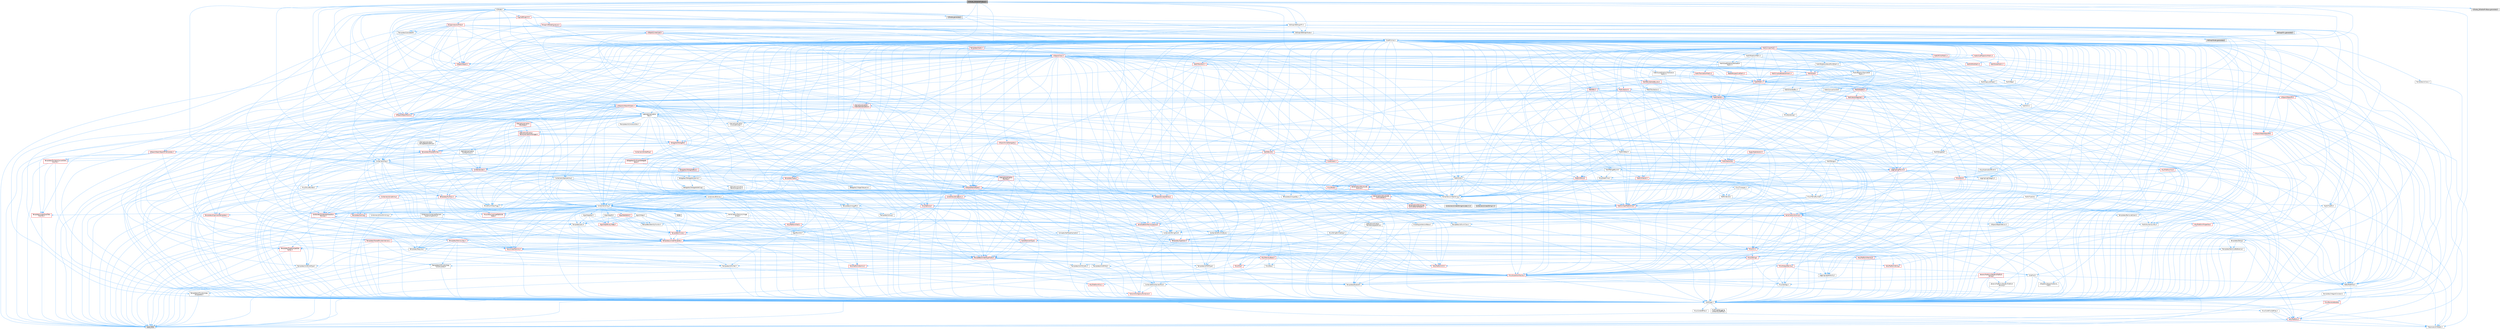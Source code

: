 digraph "K2Node_EditablePinBase.h"
{
 // INTERACTIVE_SVG=YES
 // LATEX_PDF_SIZE
  bgcolor="transparent";
  edge [fontname=Helvetica,fontsize=10,labelfontname=Helvetica,labelfontsize=10];
  node [fontname=Helvetica,fontsize=10,shape=box,height=0.2,width=0.4];
  Node1 [id="Node000001",label="K2Node_EditablePinBase.h",height=0.2,width=0.4,color="gray40", fillcolor="grey60", style="filled", fontcolor="black",tooltip=" "];
  Node1 -> Node2 [id="edge1_Node000001_Node000002",color="steelblue1",style="solid",tooltip=" "];
  Node2 [id="Node000002",label="Containers/Array.h",height=0.2,width=0.4,color="grey40", fillcolor="white", style="filled",URL="$df/dd0/Array_8h.html",tooltip=" "];
  Node2 -> Node3 [id="edge2_Node000002_Node000003",color="steelblue1",style="solid",tooltip=" "];
  Node3 [id="Node000003",label="CoreTypes.h",height=0.2,width=0.4,color="grey40", fillcolor="white", style="filled",URL="$dc/dec/CoreTypes_8h.html",tooltip=" "];
  Node3 -> Node4 [id="edge3_Node000003_Node000004",color="steelblue1",style="solid",tooltip=" "];
  Node4 [id="Node000004",label="HAL/Platform.h",height=0.2,width=0.4,color="red", fillcolor="#FFF0F0", style="filled",URL="$d9/dd0/Platform_8h.html",tooltip=" "];
  Node4 -> Node7 [id="edge4_Node000004_Node000007",color="steelblue1",style="solid",tooltip=" "];
  Node7 [id="Node000007",label="type_traits",height=0.2,width=0.4,color="grey60", fillcolor="#E0E0E0", style="filled",tooltip=" "];
  Node4 -> Node8 [id="edge5_Node000004_Node000008",color="steelblue1",style="solid",tooltip=" "];
  Node8 [id="Node000008",label="PreprocessorHelpers.h",height=0.2,width=0.4,color="grey40", fillcolor="white", style="filled",URL="$db/ddb/PreprocessorHelpers_8h.html",tooltip=" "];
  Node3 -> Node14 [id="edge6_Node000003_Node000014",color="steelblue1",style="solid",tooltip=" "];
  Node14 [id="Node000014",label="ProfilingDebugging\l/UMemoryDefines.h",height=0.2,width=0.4,color="grey40", fillcolor="white", style="filled",URL="$d2/da2/UMemoryDefines_8h.html",tooltip=" "];
  Node3 -> Node15 [id="edge7_Node000003_Node000015",color="steelblue1",style="solid",tooltip=" "];
  Node15 [id="Node000015",label="Misc/CoreMiscDefines.h",height=0.2,width=0.4,color="grey40", fillcolor="white", style="filled",URL="$da/d38/CoreMiscDefines_8h.html",tooltip=" "];
  Node15 -> Node4 [id="edge8_Node000015_Node000004",color="steelblue1",style="solid",tooltip=" "];
  Node15 -> Node8 [id="edge9_Node000015_Node000008",color="steelblue1",style="solid",tooltip=" "];
  Node3 -> Node16 [id="edge10_Node000003_Node000016",color="steelblue1",style="solid",tooltip=" "];
  Node16 [id="Node000016",label="Misc/CoreDefines.h",height=0.2,width=0.4,color="grey40", fillcolor="white", style="filled",URL="$d3/dd2/CoreDefines_8h.html",tooltip=" "];
  Node2 -> Node17 [id="edge11_Node000002_Node000017",color="steelblue1",style="solid",tooltip=" "];
  Node17 [id="Node000017",label="Misc/AssertionMacros.h",height=0.2,width=0.4,color="red", fillcolor="#FFF0F0", style="filled",URL="$d0/dfa/AssertionMacros_8h.html",tooltip=" "];
  Node17 -> Node3 [id="edge12_Node000017_Node000003",color="steelblue1",style="solid",tooltip=" "];
  Node17 -> Node4 [id="edge13_Node000017_Node000004",color="steelblue1",style="solid",tooltip=" "];
  Node17 -> Node18 [id="edge14_Node000017_Node000018",color="steelblue1",style="solid",tooltip=" "];
  Node18 [id="Node000018",label="HAL/PlatformMisc.h",height=0.2,width=0.4,color="red", fillcolor="#FFF0F0", style="filled",URL="$d0/df5/PlatformMisc_8h.html",tooltip=" "];
  Node18 -> Node3 [id="edge15_Node000018_Node000003",color="steelblue1",style="solid",tooltip=" "];
  Node17 -> Node8 [id="edge16_Node000017_Node000008",color="steelblue1",style="solid",tooltip=" "];
  Node17 -> Node54 [id="edge17_Node000017_Node000054",color="steelblue1",style="solid",tooltip=" "];
  Node54 [id="Node000054",label="Templates/EnableIf.h",height=0.2,width=0.4,color="grey40", fillcolor="white", style="filled",URL="$d7/d60/EnableIf_8h.html",tooltip=" "];
  Node54 -> Node3 [id="edge18_Node000054_Node000003",color="steelblue1",style="solid",tooltip=" "];
  Node17 -> Node60 [id="edge19_Node000017_Node000060",color="steelblue1",style="solid",tooltip=" "];
  Node60 [id="Node000060",label="Misc/VarArgs.h",height=0.2,width=0.4,color="grey40", fillcolor="white", style="filled",URL="$d5/d6f/VarArgs_8h.html",tooltip=" "];
  Node60 -> Node3 [id="edge20_Node000060_Node000003",color="steelblue1",style="solid",tooltip=" "];
  Node2 -> Node68 [id="edge21_Node000002_Node000068",color="steelblue1",style="solid",tooltip=" "];
  Node68 [id="Node000068",label="Misc/IntrusiveUnsetOptional\lState.h",height=0.2,width=0.4,color="red", fillcolor="#FFF0F0", style="filled",URL="$d2/d0a/IntrusiveUnsetOptionalState_8h.html",tooltip=" "];
  Node2 -> Node70 [id="edge22_Node000002_Node000070",color="steelblue1",style="solid",tooltip=" "];
  Node70 [id="Node000070",label="Misc/ReverseIterate.h",height=0.2,width=0.4,color="red", fillcolor="#FFF0F0", style="filled",URL="$db/de3/ReverseIterate_8h.html",tooltip=" "];
  Node70 -> Node4 [id="edge23_Node000070_Node000004",color="steelblue1",style="solid",tooltip=" "];
  Node2 -> Node72 [id="edge24_Node000002_Node000072",color="steelblue1",style="solid",tooltip=" "];
  Node72 [id="Node000072",label="HAL/UnrealMemory.h",height=0.2,width=0.4,color="red", fillcolor="#FFF0F0", style="filled",URL="$d9/d96/UnrealMemory_8h.html",tooltip=" "];
  Node72 -> Node3 [id="edge25_Node000072_Node000003",color="steelblue1",style="solid",tooltip=" "];
  Node72 -> Node76 [id="edge26_Node000072_Node000076",color="steelblue1",style="solid",tooltip=" "];
  Node76 [id="Node000076",label="HAL/MemoryBase.h",height=0.2,width=0.4,color="red", fillcolor="#FFF0F0", style="filled",URL="$d6/d9f/MemoryBase_8h.html",tooltip=" "];
  Node76 -> Node3 [id="edge27_Node000076_Node000003",color="steelblue1",style="solid",tooltip=" "];
  Node76 -> Node47 [id="edge28_Node000076_Node000047",color="steelblue1",style="solid",tooltip=" "];
  Node47 [id="Node000047",label="HAL/PlatformAtomics.h",height=0.2,width=0.4,color="red", fillcolor="#FFF0F0", style="filled",URL="$d3/d36/PlatformAtomics_8h.html",tooltip=" "];
  Node47 -> Node3 [id="edge29_Node000047_Node000003",color="steelblue1",style="solid",tooltip=" "];
  Node76 -> Node30 [id="edge30_Node000076_Node000030",color="steelblue1",style="solid",tooltip=" "];
  Node30 [id="Node000030",label="HAL/PlatformCrt.h",height=0.2,width=0.4,color="red", fillcolor="#FFF0F0", style="filled",URL="$d8/d75/PlatformCrt_8h.html",tooltip=" "];
  Node76 -> Node77 [id="edge31_Node000076_Node000077",color="steelblue1",style="solid",tooltip=" "];
  Node77 [id="Node000077",label="Misc/Exec.h",height=0.2,width=0.4,color="grey40", fillcolor="white", style="filled",URL="$de/ddb/Exec_8h.html",tooltip=" "];
  Node77 -> Node3 [id="edge32_Node000077_Node000003",color="steelblue1",style="solid",tooltip=" "];
  Node77 -> Node17 [id="edge33_Node000077_Node000017",color="steelblue1",style="solid",tooltip=" "];
  Node76 -> Node78 [id="edge34_Node000076_Node000078",color="steelblue1",style="solid",tooltip=" "];
  Node78 [id="Node000078",label="Misc/OutputDevice.h",height=0.2,width=0.4,color="red", fillcolor="#FFF0F0", style="filled",URL="$d7/d32/OutputDevice_8h.html",tooltip=" "];
  Node78 -> Node25 [id="edge35_Node000078_Node000025",color="steelblue1",style="solid",tooltip=" "];
  Node25 [id="Node000025",label="CoreFwd.h",height=0.2,width=0.4,color="grey40", fillcolor="white", style="filled",URL="$d1/d1e/CoreFwd_8h.html",tooltip=" "];
  Node25 -> Node3 [id="edge36_Node000025_Node000003",color="steelblue1",style="solid",tooltip=" "];
  Node25 -> Node26 [id="edge37_Node000025_Node000026",color="steelblue1",style="solid",tooltip=" "];
  Node26 [id="Node000026",label="Containers/ContainersFwd.h",height=0.2,width=0.4,color="grey40", fillcolor="white", style="filled",URL="$d4/d0a/ContainersFwd_8h.html",tooltip=" "];
  Node26 -> Node4 [id="edge38_Node000026_Node000004",color="steelblue1",style="solid",tooltip=" "];
  Node26 -> Node3 [id="edge39_Node000026_Node000003",color="steelblue1",style="solid",tooltip=" "];
  Node26 -> Node23 [id="edge40_Node000026_Node000023",color="steelblue1",style="solid",tooltip=" "];
  Node23 [id="Node000023",label="Traits/IsContiguousContainer.h",height=0.2,width=0.4,color="red", fillcolor="#FFF0F0", style="filled",URL="$d5/d3c/IsContiguousContainer_8h.html",tooltip=" "];
  Node23 -> Node3 [id="edge41_Node000023_Node000003",color="steelblue1",style="solid",tooltip=" "];
  Node25 -> Node27 [id="edge42_Node000025_Node000027",color="steelblue1",style="solid",tooltip=" "];
  Node27 [id="Node000027",label="Math/MathFwd.h",height=0.2,width=0.4,color="grey40", fillcolor="white", style="filled",URL="$d2/d10/MathFwd_8h.html",tooltip=" "];
  Node27 -> Node4 [id="edge43_Node000027_Node000004",color="steelblue1",style="solid",tooltip=" "];
  Node25 -> Node28 [id="edge44_Node000025_Node000028",color="steelblue1",style="solid",tooltip=" "];
  Node28 [id="Node000028",label="UObject/UObjectHierarchy\lFwd.h",height=0.2,width=0.4,color="grey40", fillcolor="white", style="filled",URL="$d3/d13/UObjectHierarchyFwd_8h.html",tooltip=" "];
  Node78 -> Node3 [id="edge45_Node000078_Node000003",color="steelblue1",style="solid",tooltip=" "];
  Node78 -> Node79 [id="edge46_Node000078_Node000079",color="steelblue1",style="solid",tooltip=" "];
  Node79 [id="Node000079",label="Logging/LogVerbosity.h",height=0.2,width=0.4,color="grey40", fillcolor="white", style="filled",URL="$d2/d8f/LogVerbosity_8h.html",tooltip=" "];
  Node79 -> Node3 [id="edge47_Node000079_Node000003",color="steelblue1",style="solid",tooltip=" "];
  Node78 -> Node60 [id="edge48_Node000078_Node000060",color="steelblue1",style="solid",tooltip=" "];
  Node72 -> Node89 [id="edge49_Node000072_Node000089",color="steelblue1",style="solid",tooltip=" "];
  Node89 [id="Node000089",label="HAL/PlatformMemory.h",height=0.2,width=0.4,color="red", fillcolor="#FFF0F0", style="filled",URL="$de/d68/PlatformMemory_8h.html",tooltip=" "];
  Node89 -> Node3 [id="edge50_Node000089_Node000003",color="steelblue1",style="solid",tooltip=" "];
  Node72 -> Node92 [id="edge51_Node000072_Node000092",color="steelblue1",style="solid",tooltip=" "];
  Node92 [id="Node000092",label="Templates/IsPointer.h",height=0.2,width=0.4,color="grey40", fillcolor="white", style="filled",URL="$d7/d05/IsPointer_8h.html",tooltip=" "];
  Node92 -> Node3 [id="edge52_Node000092_Node000003",color="steelblue1",style="solid",tooltip=" "];
  Node2 -> Node93 [id="edge53_Node000002_Node000093",color="steelblue1",style="solid",tooltip=" "];
  Node93 [id="Node000093",label="Templates/UnrealTypeTraits.h",height=0.2,width=0.4,color="red", fillcolor="#FFF0F0", style="filled",URL="$d2/d2d/UnrealTypeTraits_8h.html",tooltip=" "];
  Node93 -> Node3 [id="edge54_Node000093_Node000003",color="steelblue1",style="solid",tooltip=" "];
  Node93 -> Node92 [id="edge55_Node000093_Node000092",color="steelblue1",style="solid",tooltip=" "];
  Node93 -> Node17 [id="edge56_Node000093_Node000017",color="steelblue1",style="solid",tooltip=" "];
  Node93 -> Node85 [id="edge57_Node000093_Node000085",color="steelblue1",style="solid",tooltip=" "];
  Node85 [id="Node000085",label="Templates/AndOrNot.h",height=0.2,width=0.4,color="grey40", fillcolor="white", style="filled",URL="$db/d0a/AndOrNot_8h.html",tooltip=" "];
  Node85 -> Node3 [id="edge58_Node000085_Node000003",color="steelblue1",style="solid",tooltip=" "];
  Node93 -> Node54 [id="edge59_Node000093_Node000054",color="steelblue1",style="solid",tooltip=" "];
  Node93 -> Node94 [id="edge60_Node000093_Node000094",color="steelblue1",style="solid",tooltip=" "];
  Node94 [id="Node000094",label="Templates/IsArithmetic.h",height=0.2,width=0.4,color="grey40", fillcolor="white", style="filled",URL="$d2/d5d/IsArithmetic_8h.html",tooltip=" "];
  Node94 -> Node3 [id="edge61_Node000094_Node000003",color="steelblue1",style="solid",tooltip=" "];
  Node93 -> Node96 [id="edge62_Node000093_Node000096",color="steelblue1",style="solid",tooltip=" "];
  Node96 [id="Node000096",label="Templates/IsPODType.h",height=0.2,width=0.4,color="grey40", fillcolor="white", style="filled",URL="$d7/db1/IsPODType_8h.html",tooltip=" "];
  Node96 -> Node3 [id="edge63_Node000096_Node000003",color="steelblue1",style="solid",tooltip=" "];
  Node93 -> Node97 [id="edge64_Node000093_Node000097",color="steelblue1",style="solid",tooltip=" "];
  Node97 [id="Node000097",label="Templates/IsUECoreType.h",height=0.2,width=0.4,color="grey40", fillcolor="white", style="filled",URL="$d1/db8/IsUECoreType_8h.html",tooltip=" "];
  Node97 -> Node3 [id="edge65_Node000097_Node000003",color="steelblue1",style="solid",tooltip=" "];
  Node97 -> Node7 [id="edge66_Node000097_Node000007",color="steelblue1",style="solid",tooltip=" "];
  Node93 -> Node86 [id="edge67_Node000093_Node000086",color="steelblue1",style="solid",tooltip=" "];
  Node86 [id="Node000086",label="Templates/IsTriviallyCopy\lConstructible.h",height=0.2,width=0.4,color="grey40", fillcolor="white", style="filled",URL="$d3/d78/IsTriviallyCopyConstructible_8h.html",tooltip=" "];
  Node86 -> Node3 [id="edge68_Node000086_Node000003",color="steelblue1",style="solid",tooltip=" "];
  Node86 -> Node7 [id="edge69_Node000086_Node000007",color="steelblue1",style="solid",tooltip=" "];
  Node2 -> Node98 [id="edge70_Node000002_Node000098",color="steelblue1",style="solid",tooltip=" "];
  Node98 [id="Node000098",label="Templates/UnrealTemplate.h",height=0.2,width=0.4,color="red", fillcolor="#FFF0F0", style="filled",URL="$d4/d24/UnrealTemplate_8h.html",tooltip=" "];
  Node98 -> Node3 [id="edge71_Node000098_Node000003",color="steelblue1",style="solid",tooltip=" "];
  Node98 -> Node92 [id="edge72_Node000098_Node000092",color="steelblue1",style="solid",tooltip=" "];
  Node98 -> Node72 [id="edge73_Node000098_Node000072",color="steelblue1",style="solid",tooltip=" "];
  Node98 -> Node93 [id="edge74_Node000098_Node000093",color="steelblue1",style="solid",tooltip=" "];
  Node98 -> Node101 [id="edge75_Node000098_Node000101",color="steelblue1",style="solid",tooltip=" "];
  Node101 [id="Node000101",label="Templates/RemoveReference.h",height=0.2,width=0.4,color="grey40", fillcolor="white", style="filled",URL="$da/dbe/RemoveReference_8h.html",tooltip=" "];
  Node101 -> Node3 [id="edge76_Node000101_Node000003",color="steelblue1",style="solid",tooltip=" "];
  Node98 -> Node62 [id="edge77_Node000098_Node000062",color="steelblue1",style="solid",tooltip=" "];
  Node62 [id="Node000062",label="Templates/Requires.h",height=0.2,width=0.4,color="grey40", fillcolor="white", style="filled",URL="$dc/d96/Requires_8h.html",tooltip=" "];
  Node62 -> Node54 [id="edge78_Node000062_Node000054",color="steelblue1",style="solid",tooltip=" "];
  Node62 -> Node7 [id="edge79_Node000062_Node000007",color="steelblue1",style="solid",tooltip=" "];
  Node98 -> Node102 [id="edge80_Node000098_Node000102",color="steelblue1",style="solid",tooltip=" "];
  Node102 [id="Node000102",label="Templates/TypeCompatible\lBytes.h",height=0.2,width=0.4,color="red", fillcolor="#FFF0F0", style="filled",URL="$df/d0a/TypeCompatibleBytes_8h.html",tooltip=" "];
  Node102 -> Node3 [id="edge81_Node000102_Node000003",color="steelblue1",style="solid",tooltip=" "];
  Node102 -> Node7 [id="edge82_Node000102_Node000007",color="steelblue1",style="solid",tooltip=" "];
  Node98 -> Node23 [id="edge83_Node000098_Node000023",color="steelblue1",style="solid",tooltip=" "];
  Node98 -> Node7 [id="edge84_Node000098_Node000007",color="steelblue1",style="solid",tooltip=" "];
  Node2 -> Node104 [id="edge85_Node000002_Node000104",color="steelblue1",style="solid",tooltip=" "];
  Node104 [id="Node000104",label="Containers/AllowShrinking.h",height=0.2,width=0.4,color="grey40", fillcolor="white", style="filled",URL="$d7/d1a/AllowShrinking_8h.html",tooltip=" "];
  Node104 -> Node3 [id="edge86_Node000104_Node000003",color="steelblue1",style="solid",tooltip=" "];
  Node2 -> Node105 [id="edge87_Node000002_Node000105",color="steelblue1",style="solid",tooltip=" "];
  Node105 [id="Node000105",label="Containers/ContainerAllocation\lPolicies.h",height=0.2,width=0.4,color="red", fillcolor="#FFF0F0", style="filled",URL="$d7/dff/ContainerAllocationPolicies_8h.html",tooltip=" "];
  Node105 -> Node3 [id="edge88_Node000105_Node000003",color="steelblue1",style="solid",tooltip=" "];
  Node105 -> Node105 [id="edge89_Node000105_Node000105",color="steelblue1",style="solid",tooltip=" "];
  Node105 -> Node107 [id="edge90_Node000105_Node000107",color="steelblue1",style="solid",tooltip=" "];
  Node107 [id="Node000107",label="HAL/PlatformMath.h",height=0.2,width=0.4,color="red", fillcolor="#FFF0F0", style="filled",URL="$dc/d53/PlatformMath_8h.html",tooltip=" "];
  Node107 -> Node3 [id="edge91_Node000107_Node000003",color="steelblue1",style="solid",tooltip=" "];
  Node105 -> Node72 [id="edge92_Node000105_Node000072",color="steelblue1",style="solid",tooltip=" "];
  Node105 -> Node40 [id="edge93_Node000105_Node000040",color="steelblue1",style="solid",tooltip=" "];
  Node40 [id="Node000040",label="Math/NumericLimits.h",height=0.2,width=0.4,color="grey40", fillcolor="white", style="filled",URL="$df/d1b/NumericLimits_8h.html",tooltip=" "];
  Node40 -> Node3 [id="edge94_Node000040_Node000003",color="steelblue1",style="solid",tooltip=" "];
  Node105 -> Node17 [id="edge95_Node000105_Node000017",color="steelblue1",style="solid",tooltip=" "];
  Node105 -> Node116 [id="edge96_Node000105_Node000116",color="steelblue1",style="solid",tooltip=" "];
  Node116 [id="Node000116",label="Templates/MemoryOps.h",height=0.2,width=0.4,color="red", fillcolor="#FFF0F0", style="filled",URL="$db/dea/MemoryOps_8h.html",tooltip=" "];
  Node116 -> Node3 [id="edge97_Node000116_Node000003",color="steelblue1",style="solid",tooltip=" "];
  Node116 -> Node72 [id="edge98_Node000116_Node000072",color="steelblue1",style="solid",tooltip=" "];
  Node116 -> Node87 [id="edge99_Node000116_Node000087",color="steelblue1",style="solid",tooltip=" "];
  Node87 [id="Node000087",label="Templates/IsTriviallyCopy\lAssignable.h",height=0.2,width=0.4,color="grey40", fillcolor="white", style="filled",URL="$d2/df2/IsTriviallyCopyAssignable_8h.html",tooltip=" "];
  Node87 -> Node3 [id="edge100_Node000087_Node000003",color="steelblue1",style="solid",tooltip=" "];
  Node87 -> Node7 [id="edge101_Node000087_Node000007",color="steelblue1",style="solid",tooltip=" "];
  Node116 -> Node86 [id="edge102_Node000116_Node000086",color="steelblue1",style="solid",tooltip=" "];
  Node116 -> Node62 [id="edge103_Node000116_Node000062",color="steelblue1",style="solid",tooltip=" "];
  Node116 -> Node93 [id="edge104_Node000116_Node000093",color="steelblue1",style="solid",tooltip=" "];
  Node116 -> Node7 [id="edge105_Node000116_Node000007",color="steelblue1",style="solid",tooltip=" "];
  Node105 -> Node102 [id="edge106_Node000105_Node000102",color="steelblue1",style="solid",tooltip=" "];
  Node105 -> Node7 [id="edge107_Node000105_Node000007",color="steelblue1",style="solid",tooltip=" "];
  Node2 -> Node117 [id="edge108_Node000002_Node000117",color="steelblue1",style="solid",tooltip=" "];
  Node117 [id="Node000117",label="Containers/ContainerElement\lTypeCompatibility.h",height=0.2,width=0.4,color="grey40", fillcolor="white", style="filled",URL="$df/ddf/ContainerElementTypeCompatibility_8h.html",tooltip=" "];
  Node117 -> Node3 [id="edge109_Node000117_Node000003",color="steelblue1",style="solid",tooltip=" "];
  Node117 -> Node93 [id="edge110_Node000117_Node000093",color="steelblue1",style="solid",tooltip=" "];
  Node2 -> Node118 [id="edge111_Node000002_Node000118",color="steelblue1",style="solid",tooltip=" "];
  Node118 [id="Node000118",label="Serialization/Archive.h",height=0.2,width=0.4,color="red", fillcolor="#FFF0F0", style="filled",URL="$d7/d3b/Archive_8h.html",tooltip=" "];
  Node118 -> Node25 [id="edge112_Node000118_Node000025",color="steelblue1",style="solid",tooltip=" "];
  Node118 -> Node3 [id="edge113_Node000118_Node000003",color="steelblue1",style="solid",tooltip=" "];
  Node118 -> Node119 [id="edge114_Node000118_Node000119",color="steelblue1",style="solid",tooltip=" "];
  Node119 [id="Node000119",label="HAL/PlatformProperties.h",height=0.2,width=0.4,color="red", fillcolor="#FFF0F0", style="filled",URL="$d9/db0/PlatformProperties_8h.html",tooltip=" "];
  Node119 -> Node3 [id="edge115_Node000119_Node000003",color="steelblue1",style="solid",tooltip=" "];
  Node118 -> Node122 [id="edge116_Node000118_Node000122",color="steelblue1",style="solid",tooltip=" "];
  Node122 [id="Node000122",label="Internationalization\l/TextNamespaceFwd.h",height=0.2,width=0.4,color="grey40", fillcolor="white", style="filled",URL="$d8/d97/TextNamespaceFwd_8h.html",tooltip=" "];
  Node122 -> Node3 [id="edge117_Node000122_Node000003",color="steelblue1",style="solid",tooltip=" "];
  Node118 -> Node27 [id="edge118_Node000118_Node000027",color="steelblue1",style="solid",tooltip=" "];
  Node118 -> Node17 [id="edge119_Node000118_Node000017",color="steelblue1",style="solid",tooltip=" "];
  Node118 -> Node123 [id="edge120_Node000118_Node000123",color="steelblue1",style="solid",tooltip=" "];
  Node123 [id="Node000123",label="Misc/EngineVersionBase.h",height=0.2,width=0.4,color="grey40", fillcolor="white", style="filled",URL="$d5/d2b/EngineVersionBase_8h.html",tooltip=" "];
  Node123 -> Node3 [id="edge121_Node000123_Node000003",color="steelblue1",style="solid",tooltip=" "];
  Node118 -> Node60 [id="edge122_Node000118_Node000060",color="steelblue1",style="solid",tooltip=" "];
  Node118 -> Node54 [id="edge123_Node000118_Node000054",color="steelblue1",style="solid",tooltip=" "];
  Node118 -> Node126 [id="edge124_Node000118_Node000126",color="steelblue1",style="solid",tooltip=" "];
  Node126 [id="Node000126",label="Templates/IsEnumClass.h",height=0.2,width=0.4,color="grey40", fillcolor="white", style="filled",URL="$d7/d15/IsEnumClass_8h.html",tooltip=" "];
  Node126 -> Node3 [id="edge125_Node000126_Node000003",color="steelblue1",style="solid",tooltip=" "];
  Node126 -> Node85 [id="edge126_Node000126_Node000085",color="steelblue1",style="solid",tooltip=" "];
  Node118 -> Node98 [id="edge127_Node000118_Node000098",color="steelblue1",style="solid",tooltip=" "];
  Node118 -> Node127 [id="edge128_Node000118_Node000127",color="steelblue1",style="solid",tooltip=" "];
  Node127 [id="Node000127",label="UObject/ObjectVersion.h",height=0.2,width=0.4,color="grey40", fillcolor="white", style="filled",URL="$da/d63/ObjectVersion_8h.html",tooltip=" "];
  Node127 -> Node3 [id="edge129_Node000127_Node000003",color="steelblue1",style="solid",tooltip=" "];
  Node2 -> Node128 [id="edge130_Node000002_Node000128",color="steelblue1",style="solid",tooltip=" "];
  Node128 [id="Node000128",label="Serialization/MemoryImage\lWriter.h",height=0.2,width=0.4,color="grey40", fillcolor="white", style="filled",URL="$d0/d08/MemoryImageWriter_8h.html",tooltip=" "];
  Node128 -> Node3 [id="edge131_Node000128_Node000003",color="steelblue1",style="solid",tooltip=" "];
  Node128 -> Node129 [id="edge132_Node000128_Node000129",color="steelblue1",style="solid",tooltip=" "];
  Node129 [id="Node000129",label="Serialization/MemoryLayout.h",height=0.2,width=0.4,color="red", fillcolor="#FFF0F0", style="filled",URL="$d7/d66/MemoryLayout_8h.html",tooltip=" "];
  Node129 -> Node132 [id="edge133_Node000129_Node000132",color="steelblue1",style="solid",tooltip=" "];
  Node132 [id="Node000132",label="Containers/EnumAsByte.h",height=0.2,width=0.4,color="grey40", fillcolor="white", style="filled",URL="$d6/d9a/EnumAsByte_8h.html",tooltip=" "];
  Node132 -> Node3 [id="edge134_Node000132_Node000003",color="steelblue1",style="solid",tooltip=" "];
  Node132 -> Node96 [id="edge135_Node000132_Node000096",color="steelblue1",style="solid",tooltip=" "];
  Node132 -> Node133 [id="edge136_Node000132_Node000133",color="steelblue1",style="solid",tooltip=" "];
  Node133 [id="Node000133",label="Templates/TypeHash.h",height=0.2,width=0.4,color="red", fillcolor="#FFF0F0", style="filled",URL="$d1/d62/TypeHash_8h.html",tooltip=" "];
  Node133 -> Node3 [id="edge137_Node000133_Node000003",color="steelblue1",style="solid",tooltip=" "];
  Node133 -> Node62 [id="edge138_Node000133_Node000062",color="steelblue1",style="solid",tooltip=" "];
  Node133 -> Node134 [id="edge139_Node000133_Node000134",color="steelblue1",style="solid",tooltip=" "];
  Node134 [id="Node000134",label="Misc/Crc.h",height=0.2,width=0.4,color="red", fillcolor="#FFF0F0", style="filled",URL="$d4/dd2/Crc_8h.html",tooltip=" "];
  Node134 -> Node3 [id="edge140_Node000134_Node000003",color="steelblue1",style="solid",tooltip=" "];
  Node134 -> Node74 [id="edge141_Node000134_Node000074",color="steelblue1",style="solid",tooltip=" "];
  Node74 [id="Node000074",label="HAL/PlatformString.h",height=0.2,width=0.4,color="red", fillcolor="#FFF0F0", style="filled",URL="$db/db5/PlatformString_8h.html",tooltip=" "];
  Node74 -> Node3 [id="edge142_Node000074_Node000003",color="steelblue1",style="solid",tooltip=" "];
  Node134 -> Node17 [id="edge143_Node000134_Node000017",color="steelblue1",style="solid",tooltip=" "];
  Node134 -> Node135 [id="edge144_Node000134_Node000135",color="steelblue1",style="solid",tooltip=" "];
  Node135 [id="Node000135",label="Misc/CString.h",height=0.2,width=0.4,color="red", fillcolor="#FFF0F0", style="filled",URL="$d2/d49/CString_8h.html",tooltip=" "];
  Node135 -> Node3 [id="edge145_Node000135_Node000003",color="steelblue1",style="solid",tooltip=" "];
  Node135 -> Node30 [id="edge146_Node000135_Node000030",color="steelblue1",style="solid",tooltip=" "];
  Node135 -> Node74 [id="edge147_Node000135_Node000074",color="steelblue1",style="solid",tooltip=" "];
  Node135 -> Node17 [id="edge148_Node000135_Node000017",color="steelblue1",style="solid",tooltip=" "];
  Node135 -> Node136 [id="edge149_Node000135_Node000136",color="steelblue1",style="solid",tooltip=" "];
  Node136 [id="Node000136",label="Misc/Char.h",height=0.2,width=0.4,color="red", fillcolor="#FFF0F0", style="filled",URL="$d0/d58/Char_8h.html",tooltip=" "];
  Node136 -> Node3 [id="edge150_Node000136_Node000003",color="steelblue1",style="solid",tooltip=" "];
  Node136 -> Node7 [id="edge151_Node000136_Node000007",color="steelblue1",style="solid",tooltip=" "];
  Node135 -> Node60 [id="edge152_Node000135_Node000060",color="steelblue1",style="solid",tooltip=" "];
  Node134 -> Node136 [id="edge153_Node000134_Node000136",color="steelblue1",style="solid",tooltip=" "];
  Node134 -> Node93 [id="edge154_Node000134_Node000093",color="steelblue1",style="solid",tooltip=" "];
  Node133 -> Node7 [id="edge155_Node000133_Node000007",color="steelblue1",style="solid",tooltip=" "];
  Node129 -> Node20 [id="edge156_Node000129_Node000020",color="steelblue1",style="solid",tooltip=" "];
  Node20 [id="Node000020",label="Containers/StringFwd.h",height=0.2,width=0.4,color="grey40", fillcolor="white", style="filled",URL="$df/d37/StringFwd_8h.html",tooltip=" "];
  Node20 -> Node3 [id="edge157_Node000020_Node000003",color="steelblue1",style="solid",tooltip=" "];
  Node20 -> Node21 [id="edge158_Node000020_Node000021",color="steelblue1",style="solid",tooltip=" "];
  Node21 [id="Node000021",label="Traits/ElementType.h",height=0.2,width=0.4,color="red", fillcolor="#FFF0F0", style="filled",URL="$d5/d4f/ElementType_8h.html",tooltip=" "];
  Node21 -> Node4 [id="edge159_Node000021_Node000004",color="steelblue1",style="solid",tooltip=" "];
  Node21 -> Node7 [id="edge160_Node000021_Node000007",color="steelblue1",style="solid",tooltip=" "];
  Node20 -> Node23 [id="edge161_Node000020_Node000023",color="steelblue1",style="solid",tooltip=" "];
  Node129 -> Node72 [id="edge162_Node000129_Node000072",color="steelblue1",style="solid",tooltip=" "];
  Node129 -> Node54 [id="edge163_Node000129_Node000054",color="steelblue1",style="solid",tooltip=" "];
  Node129 -> Node98 [id="edge164_Node000129_Node000098",color="steelblue1",style="solid",tooltip=" "];
  Node2 -> Node142 [id="edge165_Node000002_Node000142",color="steelblue1",style="solid",tooltip=" "];
  Node142 [id="Node000142",label="Algo/Heapify.h",height=0.2,width=0.4,color="grey40", fillcolor="white", style="filled",URL="$d0/d2a/Heapify_8h.html",tooltip=" "];
  Node142 -> Node143 [id="edge166_Node000142_Node000143",color="steelblue1",style="solid",tooltip=" "];
  Node143 [id="Node000143",label="Algo/Impl/BinaryHeap.h",height=0.2,width=0.4,color="red", fillcolor="#FFF0F0", style="filled",URL="$d7/da3/Algo_2Impl_2BinaryHeap_8h.html",tooltip=" "];
  Node143 -> Node144 [id="edge167_Node000143_Node000144",color="steelblue1",style="solid",tooltip=" "];
  Node144 [id="Node000144",label="Templates/Invoke.h",height=0.2,width=0.4,color="red", fillcolor="#FFF0F0", style="filled",URL="$d7/deb/Invoke_8h.html",tooltip=" "];
  Node144 -> Node3 [id="edge168_Node000144_Node000003",color="steelblue1",style="solid",tooltip=" "];
  Node144 -> Node98 [id="edge169_Node000144_Node000098",color="steelblue1",style="solid",tooltip=" "];
  Node144 -> Node7 [id="edge170_Node000144_Node000007",color="steelblue1",style="solid",tooltip=" "];
  Node143 -> Node7 [id="edge171_Node000143_Node000007",color="steelblue1",style="solid",tooltip=" "];
  Node142 -> Node148 [id="edge172_Node000142_Node000148",color="steelblue1",style="solid",tooltip=" "];
  Node148 [id="Node000148",label="Templates/IdentityFunctor.h",height=0.2,width=0.4,color="grey40", fillcolor="white", style="filled",URL="$d7/d2e/IdentityFunctor_8h.html",tooltip=" "];
  Node148 -> Node4 [id="edge173_Node000148_Node000004",color="steelblue1",style="solid",tooltip=" "];
  Node142 -> Node144 [id="edge174_Node000142_Node000144",color="steelblue1",style="solid",tooltip=" "];
  Node142 -> Node149 [id="edge175_Node000142_Node000149",color="steelblue1",style="solid",tooltip=" "];
  Node149 [id="Node000149",label="Templates/Less.h",height=0.2,width=0.4,color="grey40", fillcolor="white", style="filled",URL="$de/dc8/Less_8h.html",tooltip=" "];
  Node149 -> Node3 [id="edge176_Node000149_Node000003",color="steelblue1",style="solid",tooltip=" "];
  Node149 -> Node98 [id="edge177_Node000149_Node000098",color="steelblue1",style="solid",tooltip=" "];
  Node142 -> Node98 [id="edge178_Node000142_Node000098",color="steelblue1",style="solid",tooltip=" "];
  Node2 -> Node150 [id="edge179_Node000002_Node000150",color="steelblue1",style="solid",tooltip=" "];
  Node150 [id="Node000150",label="Algo/HeapSort.h",height=0.2,width=0.4,color="grey40", fillcolor="white", style="filled",URL="$d3/d92/HeapSort_8h.html",tooltip=" "];
  Node150 -> Node143 [id="edge180_Node000150_Node000143",color="steelblue1",style="solid",tooltip=" "];
  Node150 -> Node148 [id="edge181_Node000150_Node000148",color="steelblue1",style="solid",tooltip=" "];
  Node150 -> Node149 [id="edge182_Node000150_Node000149",color="steelblue1",style="solid",tooltip=" "];
  Node150 -> Node98 [id="edge183_Node000150_Node000098",color="steelblue1",style="solid",tooltip=" "];
  Node2 -> Node151 [id="edge184_Node000002_Node000151",color="steelblue1",style="solid",tooltip=" "];
  Node151 [id="Node000151",label="Algo/IsHeap.h",height=0.2,width=0.4,color="grey40", fillcolor="white", style="filled",URL="$de/d32/IsHeap_8h.html",tooltip=" "];
  Node151 -> Node143 [id="edge185_Node000151_Node000143",color="steelblue1",style="solid",tooltip=" "];
  Node151 -> Node148 [id="edge186_Node000151_Node000148",color="steelblue1",style="solid",tooltip=" "];
  Node151 -> Node144 [id="edge187_Node000151_Node000144",color="steelblue1",style="solid",tooltip=" "];
  Node151 -> Node149 [id="edge188_Node000151_Node000149",color="steelblue1",style="solid",tooltip=" "];
  Node151 -> Node98 [id="edge189_Node000151_Node000098",color="steelblue1",style="solid",tooltip=" "];
  Node2 -> Node143 [id="edge190_Node000002_Node000143",color="steelblue1",style="solid",tooltip=" "];
  Node2 -> Node152 [id="edge191_Node000002_Node000152",color="steelblue1",style="solid",tooltip=" "];
  Node152 [id="Node000152",label="Algo/StableSort.h",height=0.2,width=0.4,color="red", fillcolor="#FFF0F0", style="filled",URL="$d7/d3c/StableSort_8h.html",tooltip=" "];
  Node152 -> Node148 [id="edge192_Node000152_Node000148",color="steelblue1",style="solid",tooltip=" "];
  Node152 -> Node144 [id="edge193_Node000152_Node000144",color="steelblue1",style="solid",tooltip=" "];
  Node152 -> Node149 [id="edge194_Node000152_Node000149",color="steelblue1",style="solid",tooltip=" "];
  Node152 -> Node98 [id="edge195_Node000152_Node000098",color="steelblue1",style="solid",tooltip=" "];
  Node2 -> Node155 [id="edge196_Node000002_Node000155",color="steelblue1",style="solid",tooltip=" "];
  Node155 [id="Node000155",label="Concepts/GetTypeHashable.h",height=0.2,width=0.4,color="grey40", fillcolor="white", style="filled",URL="$d3/da2/GetTypeHashable_8h.html",tooltip=" "];
  Node155 -> Node3 [id="edge197_Node000155_Node000003",color="steelblue1",style="solid",tooltip=" "];
  Node155 -> Node133 [id="edge198_Node000155_Node000133",color="steelblue1",style="solid",tooltip=" "];
  Node2 -> Node148 [id="edge199_Node000002_Node000148",color="steelblue1",style="solid",tooltip=" "];
  Node2 -> Node144 [id="edge200_Node000002_Node000144",color="steelblue1",style="solid",tooltip=" "];
  Node2 -> Node149 [id="edge201_Node000002_Node000149",color="steelblue1",style="solid",tooltip=" "];
  Node2 -> Node156 [id="edge202_Node000002_Node000156",color="steelblue1",style="solid",tooltip=" "];
  Node156 [id="Node000156",label="Templates/LosesQualifiers\lFromTo.h",height=0.2,width=0.4,color="red", fillcolor="#FFF0F0", style="filled",URL="$d2/db3/LosesQualifiersFromTo_8h.html",tooltip=" "];
  Node156 -> Node7 [id="edge203_Node000156_Node000007",color="steelblue1",style="solid",tooltip=" "];
  Node2 -> Node62 [id="edge204_Node000002_Node000062",color="steelblue1",style="solid",tooltip=" "];
  Node2 -> Node157 [id="edge205_Node000002_Node000157",color="steelblue1",style="solid",tooltip=" "];
  Node157 [id="Node000157",label="Templates/Sorting.h",height=0.2,width=0.4,color="red", fillcolor="#FFF0F0", style="filled",URL="$d3/d9e/Sorting_8h.html",tooltip=" "];
  Node157 -> Node3 [id="edge206_Node000157_Node000003",color="steelblue1",style="solid",tooltip=" "];
  Node157 -> Node107 [id="edge207_Node000157_Node000107",color="steelblue1",style="solid",tooltip=" "];
  Node157 -> Node149 [id="edge208_Node000157_Node000149",color="steelblue1",style="solid",tooltip=" "];
  Node2 -> Node161 [id="edge209_Node000002_Node000161",color="steelblue1",style="solid",tooltip=" "];
  Node161 [id="Node000161",label="Templates/AlignmentTemplates.h",height=0.2,width=0.4,color="red", fillcolor="#FFF0F0", style="filled",URL="$dd/d32/AlignmentTemplates_8h.html",tooltip=" "];
  Node161 -> Node3 [id="edge210_Node000161_Node000003",color="steelblue1",style="solid",tooltip=" "];
  Node161 -> Node92 [id="edge211_Node000161_Node000092",color="steelblue1",style="solid",tooltip=" "];
  Node2 -> Node21 [id="edge212_Node000002_Node000021",color="steelblue1",style="solid",tooltip=" "];
  Node2 -> Node113 [id="edge213_Node000002_Node000113",color="steelblue1",style="solid",tooltip=" "];
  Node113 [id="Node000113",label="limits",height=0.2,width=0.4,color="grey60", fillcolor="#E0E0E0", style="filled",tooltip=" "];
  Node2 -> Node7 [id="edge214_Node000002_Node000007",color="steelblue1",style="solid",tooltip=" "];
  Node1 -> Node132 [id="edge215_Node000001_Node000132",color="steelblue1",style="solid",tooltip=" "];
  Node1 -> Node162 [id="edge216_Node000001_Node000162",color="steelblue1",style="solid",tooltip=" "];
  Node162 [id="Node000162",label="Containers/Map.h",height=0.2,width=0.4,color="grey40", fillcolor="white", style="filled",URL="$df/d79/Map_8h.html",tooltip=" "];
  Node162 -> Node3 [id="edge217_Node000162_Node000003",color="steelblue1",style="solid",tooltip=" "];
  Node162 -> Node163 [id="edge218_Node000162_Node000163",color="steelblue1",style="solid",tooltip=" "];
  Node163 [id="Node000163",label="Algo/Reverse.h",height=0.2,width=0.4,color="grey40", fillcolor="white", style="filled",URL="$d5/d93/Reverse_8h.html",tooltip=" "];
  Node163 -> Node3 [id="edge219_Node000163_Node000003",color="steelblue1",style="solid",tooltip=" "];
  Node163 -> Node98 [id="edge220_Node000163_Node000098",color="steelblue1",style="solid",tooltip=" "];
  Node162 -> Node117 [id="edge221_Node000162_Node000117",color="steelblue1",style="solid",tooltip=" "];
  Node162 -> Node164 [id="edge222_Node000162_Node000164",color="steelblue1",style="solid",tooltip=" "];
  Node164 [id="Node000164",label="Containers/Set.h",height=0.2,width=0.4,color="red", fillcolor="#FFF0F0", style="filled",URL="$d4/d45/Set_8h.html",tooltip=" "];
  Node164 -> Node105 [id="edge223_Node000164_Node000105",color="steelblue1",style="solid",tooltip=" "];
  Node164 -> Node117 [id="edge224_Node000164_Node000117",color="steelblue1",style="solid",tooltip=" "];
  Node164 -> Node166 [id="edge225_Node000164_Node000166",color="steelblue1",style="solid",tooltip=" "];
  Node166 [id="Node000166",label="Containers/SparseArray.h",height=0.2,width=0.4,color="grey40", fillcolor="white", style="filled",URL="$d5/dbf/SparseArray_8h.html",tooltip=" "];
  Node166 -> Node3 [id="edge226_Node000166_Node000003",color="steelblue1",style="solid",tooltip=" "];
  Node166 -> Node17 [id="edge227_Node000166_Node000017",color="steelblue1",style="solid",tooltip=" "];
  Node166 -> Node72 [id="edge228_Node000166_Node000072",color="steelblue1",style="solid",tooltip=" "];
  Node166 -> Node93 [id="edge229_Node000166_Node000093",color="steelblue1",style="solid",tooltip=" "];
  Node166 -> Node98 [id="edge230_Node000166_Node000098",color="steelblue1",style="solid",tooltip=" "];
  Node166 -> Node105 [id="edge231_Node000166_Node000105",color="steelblue1",style="solid",tooltip=" "];
  Node166 -> Node149 [id="edge232_Node000166_Node000149",color="steelblue1",style="solid",tooltip=" "];
  Node166 -> Node2 [id="edge233_Node000166_Node000002",color="steelblue1",style="solid",tooltip=" "];
  Node166 -> Node160 [id="edge234_Node000166_Node000160",color="steelblue1",style="solid",tooltip=" "];
  Node160 [id="Node000160",label="Math/UnrealMathUtility.h",height=0.2,width=0.4,color="red", fillcolor="#FFF0F0", style="filled",URL="$db/db8/UnrealMathUtility_8h.html",tooltip=" "];
  Node160 -> Node3 [id="edge235_Node000160_Node000003",color="steelblue1",style="solid",tooltip=" "];
  Node160 -> Node17 [id="edge236_Node000160_Node000017",color="steelblue1",style="solid",tooltip=" "];
  Node160 -> Node107 [id="edge237_Node000160_Node000107",color="steelblue1",style="solid",tooltip=" "];
  Node160 -> Node27 [id="edge238_Node000160_Node000027",color="steelblue1",style="solid",tooltip=" "];
  Node160 -> Node62 [id="edge239_Node000160_Node000062",color="steelblue1",style="solid",tooltip=" "];
  Node166 -> Node167 [id="edge240_Node000166_Node000167",color="steelblue1",style="solid",tooltip=" "];
  Node167 [id="Node000167",label="Containers/ScriptArray.h",height=0.2,width=0.4,color="red", fillcolor="#FFF0F0", style="filled",URL="$dc/daf/ScriptArray_8h.html",tooltip=" "];
  Node167 -> Node3 [id="edge241_Node000167_Node000003",color="steelblue1",style="solid",tooltip=" "];
  Node167 -> Node17 [id="edge242_Node000167_Node000017",color="steelblue1",style="solid",tooltip=" "];
  Node167 -> Node72 [id="edge243_Node000167_Node000072",color="steelblue1",style="solid",tooltip=" "];
  Node167 -> Node104 [id="edge244_Node000167_Node000104",color="steelblue1",style="solid",tooltip=" "];
  Node167 -> Node105 [id="edge245_Node000167_Node000105",color="steelblue1",style="solid",tooltip=" "];
  Node167 -> Node2 [id="edge246_Node000167_Node000002",color="steelblue1",style="solid",tooltip=" "];
  Node166 -> Node168 [id="edge247_Node000166_Node000168",color="steelblue1",style="solid",tooltip=" "];
  Node168 [id="Node000168",label="Containers/BitArray.h",height=0.2,width=0.4,color="grey40", fillcolor="white", style="filled",URL="$d1/de4/BitArray_8h.html",tooltip=" "];
  Node168 -> Node105 [id="edge248_Node000168_Node000105",color="steelblue1",style="solid",tooltip=" "];
  Node168 -> Node3 [id="edge249_Node000168_Node000003",color="steelblue1",style="solid",tooltip=" "];
  Node168 -> Node47 [id="edge250_Node000168_Node000047",color="steelblue1",style="solid",tooltip=" "];
  Node168 -> Node72 [id="edge251_Node000168_Node000072",color="steelblue1",style="solid",tooltip=" "];
  Node168 -> Node160 [id="edge252_Node000168_Node000160",color="steelblue1",style="solid",tooltip=" "];
  Node168 -> Node17 [id="edge253_Node000168_Node000017",color="steelblue1",style="solid",tooltip=" "];
  Node168 -> Node42 [id="edge254_Node000168_Node000042",color="steelblue1",style="solid",tooltip=" "];
  Node42 [id="Node000042",label="Misc/EnumClassFlags.h",height=0.2,width=0.4,color="grey40", fillcolor="white", style="filled",URL="$d8/de7/EnumClassFlags_8h.html",tooltip=" "];
  Node168 -> Node118 [id="edge255_Node000168_Node000118",color="steelblue1",style="solid",tooltip=" "];
  Node168 -> Node128 [id="edge256_Node000168_Node000128",color="steelblue1",style="solid",tooltip=" "];
  Node168 -> Node129 [id="edge257_Node000168_Node000129",color="steelblue1",style="solid",tooltip=" "];
  Node168 -> Node54 [id="edge258_Node000168_Node000054",color="steelblue1",style="solid",tooltip=" "];
  Node168 -> Node144 [id="edge259_Node000168_Node000144",color="steelblue1",style="solid",tooltip=" "];
  Node168 -> Node98 [id="edge260_Node000168_Node000098",color="steelblue1",style="solid",tooltip=" "];
  Node168 -> Node93 [id="edge261_Node000168_Node000093",color="steelblue1",style="solid",tooltip=" "];
  Node166 -> Node169 [id="edge262_Node000166_Node000169",color="steelblue1",style="solid",tooltip=" "];
  Node169 [id="Node000169",label="Serialization/Structured\lArchive.h",height=0.2,width=0.4,color="red", fillcolor="#FFF0F0", style="filled",URL="$d9/d1e/StructuredArchive_8h.html",tooltip=" "];
  Node169 -> Node2 [id="edge263_Node000169_Node000002",color="steelblue1",style="solid",tooltip=" "];
  Node169 -> Node105 [id="edge264_Node000169_Node000105",color="steelblue1",style="solid",tooltip=" "];
  Node169 -> Node3 [id="edge265_Node000169_Node000003",color="steelblue1",style="solid",tooltip=" "];
  Node169 -> Node118 [id="edge266_Node000169_Node000118",color="steelblue1",style="solid",tooltip=" "];
  Node169 -> Node172 [id="edge267_Node000169_Node000172",color="steelblue1",style="solid",tooltip=" "];
  Node172 [id="Node000172",label="Serialization/Structured\lArchiveNameHelpers.h",height=0.2,width=0.4,color="red", fillcolor="#FFF0F0", style="filled",URL="$d0/d7b/StructuredArchiveNameHelpers_8h.html",tooltip=" "];
  Node172 -> Node3 [id="edge268_Node000172_Node000003",color="steelblue1",style="solid",tooltip=" "];
  Node169 -> Node176 [id="edge269_Node000169_Node000176",color="steelblue1",style="solid",tooltip=" "];
  Node176 [id="Node000176",label="Serialization/Structured\lArchiveSlots.h",height=0.2,width=0.4,color="red", fillcolor="#FFF0F0", style="filled",URL="$d2/d87/StructuredArchiveSlots_8h.html",tooltip=" "];
  Node176 -> Node2 [id="edge270_Node000176_Node000002",color="steelblue1",style="solid",tooltip=" "];
  Node176 -> Node3 [id="edge271_Node000176_Node000003",color="steelblue1",style="solid",tooltip=" "];
  Node176 -> Node177 [id="edge272_Node000176_Node000177",color="steelblue1",style="solid",tooltip=" "];
  Node177 [id="Node000177",label="Misc/Optional.h",height=0.2,width=0.4,color="red", fillcolor="#FFF0F0", style="filled",URL="$d2/dae/Optional_8h.html",tooltip=" "];
  Node177 -> Node3 [id="edge273_Node000177_Node000003",color="steelblue1",style="solid",tooltip=" "];
  Node177 -> Node17 [id="edge274_Node000177_Node000017",color="steelblue1",style="solid",tooltip=" "];
  Node177 -> Node68 [id="edge275_Node000177_Node000068",color="steelblue1",style="solid",tooltip=" "];
  Node177 -> Node116 [id="edge276_Node000177_Node000116",color="steelblue1",style="solid",tooltip=" "];
  Node177 -> Node98 [id="edge277_Node000177_Node000098",color="steelblue1",style="solid",tooltip=" "];
  Node177 -> Node118 [id="edge278_Node000177_Node000118",color="steelblue1",style="solid",tooltip=" "];
  Node176 -> Node118 [id="edge279_Node000176_Node000118",color="steelblue1",style="solid",tooltip=" "];
  Node176 -> Node172 [id="edge280_Node000176_Node000172",color="steelblue1",style="solid",tooltip=" "];
  Node176 -> Node54 [id="edge281_Node000176_Node000054",color="steelblue1",style="solid",tooltip=" "];
  Node176 -> Node126 [id="edge282_Node000176_Node000126",color="steelblue1",style="solid",tooltip=" "];
  Node169 -> Node180 [id="edge283_Node000169_Node000180",color="steelblue1",style="solid",tooltip=" "];
  Node180 [id="Node000180",label="Templates/UniqueObj.h",height=0.2,width=0.4,color="grey40", fillcolor="white", style="filled",URL="$da/d95/UniqueObj_8h.html",tooltip=" "];
  Node180 -> Node3 [id="edge284_Node000180_Node000003",color="steelblue1",style="solid",tooltip=" "];
  Node180 -> Node181 [id="edge285_Node000180_Node000181",color="steelblue1",style="solid",tooltip=" "];
  Node181 [id="Node000181",label="Templates/UniquePtr.h",height=0.2,width=0.4,color="grey40", fillcolor="white", style="filled",URL="$de/d1a/UniquePtr_8h.html",tooltip=" "];
  Node181 -> Node3 [id="edge286_Node000181_Node000003",color="steelblue1",style="solid",tooltip=" "];
  Node181 -> Node98 [id="edge287_Node000181_Node000098",color="steelblue1",style="solid",tooltip=" "];
  Node181 -> Node182 [id="edge288_Node000181_Node000182",color="steelblue1",style="solid",tooltip=" "];
  Node182 [id="Node000182",label="Templates/IsArray.h",height=0.2,width=0.4,color="grey40", fillcolor="white", style="filled",URL="$d8/d8d/IsArray_8h.html",tooltip=" "];
  Node182 -> Node3 [id="edge289_Node000182_Node000003",color="steelblue1",style="solid",tooltip=" "];
  Node181 -> Node183 [id="edge290_Node000181_Node000183",color="steelblue1",style="solid",tooltip=" "];
  Node183 [id="Node000183",label="Templates/RemoveExtent.h",height=0.2,width=0.4,color="grey40", fillcolor="white", style="filled",URL="$dc/de9/RemoveExtent_8h.html",tooltip=" "];
  Node183 -> Node3 [id="edge291_Node000183_Node000003",color="steelblue1",style="solid",tooltip=" "];
  Node181 -> Node62 [id="edge292_Node000181_Node000062",color="steelblue1",style="solid",tooltip=" "];
  Node181 -> Node129 [id="edge293_Node000181_Node000129",color="steelblue1",style="solid",tooltip=" "];
  Node181 -> Node7 [id="edge294_Node000181_Node000007",color="steelblue1",style="solid",tooltip=" "];
  Node166 -> Node128 [id="edge295_Node000166_Node000128",color="steelblue1",style="solid",tooltip=" "];
  Node166 -> Node185 [id="edge296_Node000166_Node000185",color="steelblue1",style="solid",tooltip=" "];
  Node185 [id="Node000185",label="Containers/UnrealString.h",height=0.2,width=0.4,color="grey40", fillcolor="white", style="filled",URL="$d5/dba/UnrealString_8h.html",tooltip=" "];
  Node185 -> Node186 [id="edge297_Node000185_Node000186",color="steelblue1",style="solid",tooltip=" "];
  Node186 [id="Node000186",label="Containers/UnrealStringIncludes.h.inl",height=0.2,width=0.4,color="grey60", fillcolor="#E0E0E0", style="filled",tooltip=" "];
  Node185 -> Node187 [id="edge298_Node000185_Node000187",color="steelblue1",style="solid",tooltip=" "];
  Node187 [id="Node000187",label="Containers/UnrealString.h.inl",height=0.2,width=0.4,color="grey60", fillcolor="#E0E0E0", style="filled",tooltip=" "];
  Node185 -> Node188 [id="edge299_Node000185_Node000188",color="steelblue1",style="solid",tooltip=" "];
  Node188 [id="Node000188",label="Misc/StringFormatArg.h",height=0.2,width=0.4,color="grey40", fillcolor="white", style="filled",URL="$d2/d16/StringFormatArg_8h.html",tooltip=" "];
  Node188 -> Node26 [id="edge300_Node000188_Node000026",color="steelblue1",style="solid",tooltip=" "];
  Node166 -> Node68 [id="edge301_Node000166_Node000068",color="steelblue1",style="solid",tooltip=" "];
  Node164 -> Node26 [id="edge302_Node000164_Node000026",color="steelblue1",style="solid",tooltip=" "];
  Node164 -> Node160 [id="edge303_Node000164_Node000160",color="steelblue1",style="solid",tooltip=" "];
  Node164 -> Node17 [id="edge304_Node000164_Node000017",color="steelblue1",style="solid",tooltip=" "];
  Node164 -> Node189 [id="edge305_Node000164_Node000189",color="steelblue1",style="solid",tooltip=" "];
  Node189 [id="Node000189",label="Misc/StructBuilder.h",height=0.2,width=0.4,color="grey40", fillcolor="white", style="filled",URL="$d9/db3/StructBuilder_8h.html",tooltip=" "];
  Node189 -> Node3 [id="edge306_Node000189_Node000003",color="steelblue1",style="solid",tooltip=" "];
  Node189 -> Node160 [id="edge307_Node000189_Node000160",color="steelblue1",style="solid",tooltip=" "];
  Node189 -> Node161 [id="edge308_Node000189_Node000161",color="steelblue1",style="solid",tooltip=" "];
  Node164 -> Node128 [id="edge309_Node000164_Node000128",color="steelblue1",style="solid",tooltip=" "];
  Node164 -> Node169 [id="edge310_Node000164_Node000169",color="steelblue1",style="solid",tooltip=" "];
  Node164 -> Node190 [id="edge311_Node000164_Node000190",color="steelblue1",style="solid",tooltip=" "];
  Node190 [id="Node000190",label="Templates/Function.h",height=0.2,width=0.4,color="red", fillcolor="#FFF0F0", style="filled",URL="$df/df5/Function_8h.html",tooltip=" "];
  Node190 -> Node3 [id="edge312_Node000190_Node000003",color="steelblue1",style="solid",tooltip=" "];
  Node190 -> Node17 [id="edge313_Node000190_Node000017",color="steelblue1",style="solid",tooltip=" "];
  Node190 -> Node68 [id="edge314_Node000190_Node000068",color="steelblue1",style="solid",tooltip=" "];
  Node190 -> Node72 [id="edge315_Node000190_Node000072",color="steelblue1",style="solid",tooltip=" "];
  Node190 -> Node93 [id="edge316_Node000190_Node000093",color="steelblue1",style="solid",tooltip=" "];
  Node190 -> Node144 [id="edge317_Node000190_Node000144",color="steelblue1",style="solid",tooltip=" "];
  Node190 -> Node98 [id="edge318_Node000190_Node000098",color="steelblue1",style="solid",tooltip=" "];
  Node190 -> Node62 [id="edge319_Node000190_Node000062",color="steelblue1",style="solid",tooltip=" "];
  Node190 -> Node160 [id="edge320_Node000190_Node000160",color="steelblue1",style="solid",tooltip=" "];
  Node190 -> Node7 [id="edge321_Node000190_Node000007",color="steelblue1",style="solid",tooltip=" "];
  Node164 -> Node157 [id="edge322_Node000164_Node000157",color="steelblue1",style="solid",tooltip=" "];
  Node164 -> Node133 [id="edge323_Node000164_Node000133",color="steelblue1",style="solid",tooltip=" "];
  Node164 -> Node98 [id="edge324_Node000164_Node000098",color="steelblue1",style="solid",tooltip=" "];
  Node164 -> Node7 [id="edge325_Node000164_Node000007",color="steelblue1",style="solid",tooltip=" "];
  Node162 -> Node185 [id="edge326_Node000162_Node000185",color="steelblue1",style="solid",tooltip=" "];
  Node162 -> Node17 [id="edge327_Node000162_Node000017",color="steelblue1",style="solid",tooltip=" "];
  Node162 -> Node189 [id="edge328_Node000162_Node000189",color="steelblue1",style="solid",tooltip=" "];
  Node162 -> Node190 [id="edge329_Node000162_Node000190",color="steelblue1",style="solid",tooltip=" "];
  Node162 -> Node157 [id="edge330_Node000162_Node000157",color="steelblue1",style="solid",tooltip=" "];
  Node162 -> Node193 [id="edge331_Node000162_Node000193",color="steelblue1",style="solid",tooltip=" "];
  Node193 [id="Node000193",label="Templates/Tuple.h",height=0.2,width=0.4,color="red", fillcolor="#FFF0F0", style="filled",URL="$d2/d4f/Tuple_8h.html",tooltip=" "];
  Node193 -> Node3 [id="edge332_Node000193_Node000003",color="steelblue1",style="solid",tooltip=" "];
  Node193 -> Node98 [id="edge333_Node000193_Node000098",color="steelblue1",style="solid",tooltip=" "];
  Node193 -> Node194 [id="edge334_Node000193_Node000194",color="steelblue1",style="solid",tooltip=" "];
  Node194 [id="Node000194",label="Delegates/IntegerSequence.h",height=0.2,width=0.4,color="grey40", fillcolor="white", style="filled",URL="$d2/dcc/IntegerSequence_8h.html",tooltip=" "];
  Node194 -> Node3 [id="edge335_Node000194_Node000003",color="steelblue1",style="solid",tooltip=" "];
  Node193 -> Node144 [id="edge336_Node000193_Node000144",color="steelblue1",style="solid",tooltip=" "];
  Node193 -> Node169 [id="edge337_Node000193_Node000169",color="steelblue1",style="solid",tooltip=" "];
  Node193 -> Node129 [id="edge338_Node000193_Node000129",color="steelblue1",style="solid",tooltip=" "];
  Node193 -> Node62 [id="edge339_Node000193_Node000062",color="steelblue1",style="solid",tooltip=" "];
  Node193 -> Node133 [id="edge340_Node000193_Node000133",color="steelblue1",style="solid",tooltip=" "];
  Node193 -> Node7 [id="edge341_Node000193_Node000007",color="steelblue1",style="solid",tooltip=" "];
  Node162 -> Node98 [id="edge342_Node000162_Node000098",color="steelblue1",style="solid",tooltip=" "];
  Node162 -> Node93 [id="edge343_Node000162_Node000093",color="steelblue1",style="solid",tooltip=" "];
  Node162 -> Node7 [id="edge344_Node000162_Node000007",color="steelblue1",style="solid",tooltip=" "];
  Node1 -> Node20 [id="edge345_Node000001_Node000020",color="steelblue1",style="solid",tooltip=" "];
  Node1 -> Node185 [id="edge346_Node000001_Node000185",color="steelblue1",style="solid",tooltip=" "];
  Node1 -> Node196 [id="edge347_Node000001_Node000196",color="steelblue1",style="solid",tooltip=" "];
  Node196 [id="Node000196",label="CoreMinimal.h",height=0.2,width=0.4,color="grey40", fillcolor="white", style="filled",URL="$d7/d67/CoreMinimal_8h.html",tooltip=" "];
  Node196 -> Node3 [id="edge348_Node000196_Node000003",color="steelblue1",style="solid",tooltip=" "];
  Node196 -> Node25 [id="edge349_Node000196_Node000025",color="steelblue1",style="solid",tooltip=" "];
  Node196 -> Node28 [id="edge350_Node000196_Node000028",color="steelblue1",style="solid",tooltip=" "];
  Node196 -> Node26 [id="edge351_Node000196_Node000026",color="steelblue1",style="solid",tooltip=" "];
  Node196 -> Node60 [id="edge352_Node000196_Node000060",color="steelblue1",style="solid",tooltip=" "];
  Node196 -> Node79 [id="edge353_Node000196_Node000079",color="steelblue1",style="solid",tooltip=" "];
  Node196 -> Node78 [id="edge354_Node000196_Node000078",color="steelblue1",style="solid",tooltip=" "];
  Node196 -> Node30 [id="edge355_Node000196_Node000030",color="steelblue1",style="solid",tooltip=" "];
  Node196 -> Node18 [id="edge356_Node000196_Node000018",color="steelblue1",style="solid",tooltip=" "];
  Node196 -> Node17 [id="edge357_Node000196_Node000017",color="steelblue1",style="solid",tooltip=" "];
  Node196 -> Node92 [id="edge358_Node000196_Node000092",color="steelblue1",style="solid",tooltip=" "];
  Node196 -> Node89 [id="edge359_Node000196_Node000089",color="steelblue1",style="solid",tooltip=" "];
  Node196 -> Node47 [id="edge360_Node000196_Node000047",color="steelblue1",style="solid",tooltip=" "];
  Node196 -> Node77 [id="edge361_Node000196_Node000077",color="steelblue1",style="solid",tooltip=" "];
  Node196 -> Node76 [id="edge362_Node000196_Node000076",color="steelblue1",style="solid",tooltip=" "];
  Node196 -> Node72 [id="edge363_Node000196_Node000072",color="steelblue1",style="solid",tooltip=" "];
  Node196 -> Node94 [id="edge364_Node000196_Node000094",color="steelblue1",style="solid",tooltip=" "];
  Node196 -> Node85 [id="edge365_Node000196_Node000085",color="steelblue1",style="solid",tooltip=" "];
  Node196 -> Node96 [id="edge366_Node000196_Node000096",color="steelblue1",style="solid",tooltip=" "];
  Node196 -> Node97 [id="edge367_Node000196_Node000097",color="steelblue1",style="solid",tooltip=" "];
  Node196 -> Node86 [id="edge368_Node000196_Node000086",color="steelblue1",style="solid",tooltip=" "];
  Node196 -> Node93 [id="edge369_Node000196_Node000093",color="steelblue1",style="solid",tooltip=" "];
  Node196 -> Node54 [id="edge370_Node000196_Node000054",color="steelblue1",style="solid",tooltip=" "];
  Node196 -> Node101 [id="edge371_Node000196_Node000101",color="steelblue1",style="solid",tooltip=" "];
  Node196 -> Node197 [id="edge372_Node000196_Node000197",color="steelblue1",style="solid",tooltip=" "];
  Node197 [id="Node000197",label="Templates/IntegralConstant.h",height=0.2,width=0.4,color="grey40", fillcolor="white", style="filled",URL="$db/d1b/IntegralConstant_8h.html",tooltip=" "];
  Node197 -> Node3 [id="edge373_Node000197_Node000003",color="steelblue1",style="solid",tooltip=" "];
  Node196 -> Node198 [id="edge374_Node000196_Node000198",color="steelblue1",style="solid",tooltip=" "];
  Node198 [id="Node000198",label="Templates/IsClass.h",height=0.2,width=0.4,color="grey40", fillcolor="white", style="filled",URL="$db/dcb/IsClass_8h.html",tooltip=" "];
  Node198 -> Node3 [id="edge375_Node000198_Node000003",color="steelblue1",style="solid",tooltip=" "];
  Node196 -> Node102 [id="edge376_Node000196_Node000102",color="steelblue1",style="solid",tooltip=" "];
  Node196 -> Node23 [id="edge377_Node000196_Node000023",color="steelblue1",style="solid",tooltip=" "];
  Node196 -> Node98 [id="edge378_Node000196_Node000098",color="steelblue1",style="solid",tooltip=" "];
  Node196 -> Node40 [id="edge379_Node000196_Node000040",color="steelblue1",style="solid",tooltip=" "];
  Node196 -> Node107 [id="edge380_Node000196_Node000107",color="steelblue1",style="solid",tooltip=" "];
  Node196 -> Node87 [id="edge381_Node000196_Node000087",color="steelblue1",style="solid",tooltip=" "];
  Node196 -> Node116 [id="edge382_Node000196_Node000116",color="steelblue1",style="solid",tooltip=" "];
  Node196 -> Node105 [id="edge383_Node000196_Node000105",color="steelblue1",style="solid",tooltip=" "];
  Node196 -> Node126 [id="edge384_Node000196_Node000126",color="steelblue1",style="solid",tooltip=" "];
  Node196 -> Node119 [id="edge385_Node000196_Node000119",color="steelblue1",style="solid",tooltip=" "];
  Node196 -> Node123 [id="edge386_Node000196_Node000123",color="steelblue1",style="solid",tooltip=" "];
  Node196 -> Node122 [id="edge387_Node000196_Node000122",color="steelblue1",style="solid",tooltip=" "];
  Node196 -> Node118 [id="edge388_Node000196_Node000118",color="steelblue1",style="solid",tooltip=" "];
  Node196 -> Node149 [id="edge389_Node000196_Node000149",color="steelblue1",style="solid",tooltip=" "];
  Node196 -> Node157 [id="edge390_Node000196_Node000157",color="steelblue1",style="solid",tooltip=" "];
  Node196 -> Node136 [id="edge391_Node000196_Node000136",color="steelblue1",style="solid",tooltip=" "];
  Node196 -> Node199 [id="edge392_Node000196_Node000199",color="steelblue1",style="solid",tooltip=" "];
  Node199 [id="Node000199",label="GenericPlatform/GenericPlatform\lStricmp.h",height=0.2,width=0.4,color="grey40", fillcolor="white", style="filled",URL="$d2/d86/GenericPlatformStricmp_8h.html",tooltip=" "];
  Node199 -> Node3 [id="edge393_Node000199_Node000003",color="steelblue1",style="solid",tooltip=" "];
  Node196 -> Node200 [id="edge394_Node000196_Node000200",color="steelblue1",style="solid",tooltip=" "];
  Node200 [id="Node000200",label="GenericPlatform/GenericPlatform\lString.h",height=0.2,width=0.4,color="red", fillcolor="#FFF0F0", style="filled",URL="$dd/d20/GenericPlatformString_8h.html",tooltip=" "];
  Node200 -> Node3 [id="edge395_Node000200_Node000003",color="steelblue1",style="solid",tooltip=" "];
  Node200 -> Node199 [id="edge396_Node000200_Node000199",color="steelblue1",style="solid",tooltip=" "];
  Node200 -> Node54 [id="edge397_Node000200_Node000054",color="steelblue1",style="solid",tooltip=" "];
  Node200 -> Node7 [id="edge398_Node000200_Node000007",color="steelblue1",style="solid",tooltip=" "];
  Node196 -> Node74 [id="edge399_Node000196_Node000074",color="steelblue1",style="solid",tooltip=" "];
  Node196 -> Node135 [id="edge400_Node000196_Node000135",color="steelblue1",style="solid",tooltip=" "];
  Node196 -> Node134 [id="edge401_Node000196_Node000134",color="steelblue1",style="solid",tooltip=" "];
  Node196 -> Node160 [id="edge402_Node000196_Node000160",color="steelblue1",style="solid",tooltip=" "];
  Node196 -> Node185 [id="edge403_Node000196_Node000185",color="steelblue1",style="solid",tooltip=" "];
  Node196 -> Node2 [id="edge404_Node000196_Node000002",color="steelblue1",style="solid",tooltip=" "];
  Node196 -> Node203 [id="edge405_Node000196_Node000203",color="steelblue1",style="solid",tooltip=" "];
  Node203 [id="Node000203",label="Misc/FrameNumber.h",height=0.2,width=0.4,color="grey40", fillcolor="white", style="filled",URL="$dd/dbd/FrameNumber_8h.html",tooltip=" "];
  Node203 -> Node3 [id="edge406_Node000203_Node000003",color="steelblue1",style="solid",tooltip=" "];
  Node203 -> Node40 [id="edge407_Node000203_Node000040",color="steelblue1",style="solid",tooltip=" "];
  Node203 -> Node160 [id="edge408_Node000203_Node000160",color="steelblue1",style="solid",tooltip=" "];
  Node203 -> Node54 [id="edge409_Node000203_Node000054",color="steelblue1",style="solid",tooltip=" "];
  Node203 -> Node93 [id="edge410_Node000203_Node000093",color="steelblue1",style="solid",tooltip=" "];
  Node196 -> Node204 [id="edge411_Node000196_Node000204",color="steelblue1",style="solid",tooltip=" "];
  Node204 [id="Node000204",label="Misc/Timespan.h",height=0.2,width=0.4,color="grey40", fillcolor="white", style="filled",URL="$da/dd9/Timespan_8h.html",tooltip=" "];
  Node204 -> Node3 [id="edge412_Node000204_Node000003",color="steelblue1",style="solid",tooltip=" "];
  Node204 -> Node205 [id="edge413_Node000204_Node000205",color="steelblue1",style="solid",tooltip=" "];
  Node205 [id="Node000205",label="Math/Interval.h",height=0.2,width=0.4,color="grey40", fillcolor="white", style="filled",URL="$d1/d55/Interval_8h.html",tooltip=" "];
  Node205 -> Node3 [id="edge414_Node000205_Node000003",color="steelblue1",style="solid",tooltip=" "];
  Node205 -> Node94 [id="edge415_Node000205_Node000094",color="steelblue1",style="solid",tooltip=" "];
  Node205 -> Node93 [id="edge416_Node000205_Node000093",color="steelblue1",style="solid",tooltip=" "];
  Node205 -> Node40 [id="edge417_Node000205_Node000040",color="steelblue1",style="solid",tooltip=" "];
  Node205 -> Node160 [id="edge418_Node000205_Node000160",color="steelblue1",style="solid",tooltip=" "];
  Node204 -> Node160 [id="edge419_Node000204_Node000160",color="steelblue1",style="solid",tooltip=" "];
  Node204 -> Node17 [id="edge420_Node000204_Node000017",color="steelblue1",style="solid",tooltip=" "];
  Node196 -> Node206 [id="edge421_Node000196_Node000206",color="steelblue1",style="solid",tooltip=" "];
  Node206 [id="Node000206",label="Containers/StringConv.h",height=0.2,width=0.4,color="red", fillcolor="#FFF0F0", style="filled",URL="$d3/ddf/StringConv_8h.html",tooltip=" "];
  Node206 -> Node3 [id="edge422_Node000206_Node000003",color="steelblue1",style="solid",tooltip=" "];
  Node206 -> Node17 [id="edge423_Node000206_Node000017",color="steelblue1",style="solid",tooltip=" "];
  Node206 -> Node105 [id="edge424_Node000206_Node000105",color="steelblue1",style="solid",tooltip=" "];
  Node206 -> Node2 [id="edge425_Node000206_Node000002",color="steelblue1",style="solid",tooltip=" "];
  Node206 -> Node135 [id="edge426_Node000206_Node000135",color="steelblue1",style="solid",tooltip=" "];
  Node206 -> Node182 [id="edge427_Node000206_Node000182",color="steelblue1",style="solid",tooltip=" "];
  Node206 -> Node98 [id="edge428_Node000206_Node000098",color="steelblue1",style="solid",tooltip=" "];
  Node206 -> Node93 [id="edge429_Node000206_Node000093",color="steelblue1",style="solid",tooltip=" "];
  Node206 -> Node21 [id="edge430_Node000206_Node000021",color="steelblue1",style="solid",tooltip=" "];
  Node206 -> Node23 [id="edge431_Node000206_Node000023",color="steelblue1",style="solid",tooltip=" "];
  Node206 -> Node7 [id="edge432_Node000206_Node000007",color="steelblue1",style="solid",tooltip=" "];
  Node196 -> Node207 [id="edge433_Node000196_Node000207",color="steelblue1",style="solid",tooltip=" "];
  Node207 [id="Node000207",label="UObject/UnrealNames.h",height=0.2,width=0.4,color="red", fillcolor="#FFF0F0", style="filled",URL="$d8/db1/UnrealNames_8h.html",tooltip=" "];
  Node207 -> Node3 [id="edge434_Node000207_Node000003",color="steelblue1",style="solid",tooltip=" "];
  Node196 -> Node209 [id="edge435_Node000196_Node000209",color="steelblue1",style="solid",tooltip=" "];
  Node209 [id="Node000209",label="UObject/NameTypes.h",height=0.2,width=0.4,color="red", fillcolor="#FFF0F0", style="filled",URL="$d6/d35/NameTypes_8h.html",tooltip=" "];
  Node209 -> Node3 [id="edge436_Node000209_Node000003",color="steelblue1",style="solid",tooltip=" "];
  Node209 -> Node17 [id="edge437_Node000209_Node000017",color="steelblue1",style="solid",tooltip=" "];
  Node209 -> Node72 [id="edge438_Node000209_Node000072",color="steelblue1",style="solid",tooltip=" "];
  Node209 -> Node93 [id="edge439_Node000209_Node000093",color="steelblue1",style="solid",tooltip=" "];
  Node209 -> Node98 [id="edge440_Node000209_Node000098",color="steelblue1",style="solid",tooltip=" "];
  Node209 -> Node185 [id="edge441_Node000209_Node000185",color="steelblue1",style="solid",tooltip=" "];
  Node209 -> Node206 [id="edge442_Node000209_Node000206",color="steelblue1",style="solid",tooltip=" "];
  Node209 -> Node20 [id="edge443_Node000209_Node000020",color="steelblue1",style="solid",tooltip=" "];
  Node209 -> Node207 [id="edge444_Node000209_Node000207",color="steelblue1",style="solid",tooltip=" "];
  Node209 -> Node129 [id="edge445_Node000209_Node000129",color="steelblue1",style="solid",tooltip=" "];
  Node209 -> Node68 [id="edge446_Node000209_Node000068",color="steelblue1",style="solid",tooltip=" "];
  Node196 -> Node217 [id="edge447_Node000196_Node000217",color="steelblue1",style="solid",tooltip=" "];
  Node217 [id="Node000217",label="Misc/Parse.h",height=0.2,width=0.4,color="red", fillcolor="#FFF0F0", style="filled",URL="$dc/d71/Parse_8h.html",tooltip=" "];
  Node217 -> Node20 [id="edge448_Node000217_Node000020",color="steelblue1",style="solid",tooltip=" "];
  Node217 -> Node185 [id="edge449_Node000217_Node000185",color="steelblue1",style="solid",tooltip=" "];
  Node217 -> Node3 [id="edge450_Node000217_Node000003",color="steelblue1",style="solid",tooltip=" "];
  Node217 -> Node30 [id="edge451_Node000217_Node000030",color="steelblue1",style="solid",tooltip=" "];
  Node217 -> Node42 [id="edge452_Node000217_Node000042",color="steelblue1",style="solid",tooltip=" "];
  Node217 -> Node190 [id="edge453_Node000217_Node000190",color="steelblue1",style="solid",tooltip=" "];
  Node196 -> Node161 [id="edge454_Node000196_Node000161",color="steelblue1",style="solid",tooltip=" "];
  Node196 -> Node189 [id="edge455_Node000196_Node000189",color="steelblue1",style="solid",tooltip=" "];
  Node196 -> Node109 [id="edge456_Node000196_Node000109",color="steelblue1",style="solid",tooltip=" "];
  Node109 [id="Node000109",label="Templates/Decay.h",height=0.2,width=0.4,color="grey40", fillcolor="white", style="filled",URL="$dd/d0f/Decay_8h.html",tooltip=" "];
  Node109 -> Node3 [id="edge457_Node000109_Node000003",color="steelblue1",style="solid",tooltip=" "];
  Node109 -> Node101 [id="edge458_Node000109_Node000101",color="steelblue1",style="solid",tooltip=" "];
  Node109 -> Node7 [id="edge459_Node000109_Node000007",color="steelblue1",style="solid",tooltip=" "];
  Node196 -> Node218 [id="edge460_Node000196_Node000218",color="steelblue1",style="solid",tooltip=" "];
  Node218 [id="Node000218",label="Templates/PointerIsConvertible\lFromTo.h",height=0.2,width=0.4,color="red", fillcolor="#FFF0F0", style="filled",URL="$d6/d65/PointerIsConvertibleFromTo_8h.html",tooltip=" "];
  Node218 -> Node3 [id="edge461_Node000218_Node000003",color="steelblue1",style="solid",tooltip=" "];
  Node218 -> Node156 [id="edge462_Node000218_Node000156",color="steelblue1",style="solid",tooltip=" "];
  Node218 -> Node7 [id="edge463_Node000218_Node000007",color="steelblue1",style="solid",tooltip=" "];
  Node196 -> Node144 [id="edge464_Node000196_Node000144",color="steelblue1",style="solid",tooltip=" "];
  Node196 -> Node190 [id="edge465_Node000196_Node000190",color="steelblue1",style="solid",tooltip=" "];
  Node196 -> Node133 [id="edge466_Node000196_Node000133",color="steelblue1",style="solid",tooltip=" "];
  Node196 -> Node167 [id="edge467_Node000196_Node000167",color="steelblue1",style="solid",tooltip=" "];
  Node196 -> Node168 [id="edge468_Node000196_Node000168",color="steelblue1",style="solid",tooltip=" "];
  Node196 -> Node166 [id="edge469_Node000196_Node000166",color="steelblue1",style="solid",tooltip=" "];
  Node196 -> Node164 [id="edge470_Node000196_Node000164",color="steelblue1",style="solid",tooltip=" "];
  Node196 -> Node163 [id="edge471_Node000196_Node000163",color="steelblue1",style="solid",tooltip=" "];
  Node196 -> Node162 [id="edge472_Node000196_Node000162",color="steelblue1",style="solid",tooltip=" "];
  Node196 -> Node219 [id="edge473_Node000196_Node000219",color="steelblue1",style="solid",tooltip=" "];
  Node219 [id="Node000219",label="Math/IntPoint.h",height=0.2,width=0.4,color="red", fillcolor="#FFF0F0", style="filled",URL="$d3/df7/IntPoint_8h.html",tooltip=" "];
  Node219 -> Node3 [id="edge474_Node000219_Node000003",color="steelblue1",style="solid",tooltip=" "];
  Node219 -> Node17 [id="edge475_Node000219_Node000017",color="steelblue1",style="solid",tooltip=" "];
  Node219 -> Node217 [id="edge476_Node000219_Node000217",color="steelblue1",style="solid",tooltip=" "];
  Node219 -> Node27 [id="edge477_Node000219_Node000027",color="steelblue1",style="solid",tooltip=" "];
  Node219 -> Node160 [id="edge478_Node000219_Node000160",color="steelblue1",style="solid",tooltip=" "];
  Node219 -> Node185 [id="edge479_Node000219_Node000185",color="steelblue1",style="solid",tooltip=" "];
  Node219 -> Node169 [id="edge480_Node000219_Node000169",color="steelblue1",style="solid",tooltip=" "];
  Node219 -> Node133 [id="edge481_Node000219_Node000133",color="steelblue1",style="solid",tooltip=" "];
  Node196 -> Node221 [id="edge482_Node000196_Node000221",color="steelblue1",style="solid",tooltip=" "];
  Node221 [id="Node000221",label="Math/IntVector.h",height=0.2,width=0.4,color="red", fillcolor="#FFF0F0", style="filled",URL="$d7/d44/IntVector_8h.html",tooltip=" "];
  Node221 -> Node3 [id="edge483_Node000221_Node000003",color="steelblue1",style="solid",tooltip=" "];
  Node221 -> Node134 [id="edge484_Node000221_Node000134",color="steelblue1",style="solid",tooltip=" "];
  Node221 -> Node217 [id="edge485_Node000221_Node000217",color="steelblue1",style="solid",tooltip=" "];
  Node221 -> Node27 [id="edge486_Node000221_Node000027",color="steelblue1",style="solid",tooltip=" "];
  Node221 -> Node160 [id="edge487_Node000221_Node000160",color="steelblue1",style="solid",tooltip=" "];
  Node221 -> Node185 [id="edge488_Node000221_Node000185",color="steelblue1",style="solid",tooltip=" "];
  Node221 -> Node169 [id="edge489_Node000221_Node000169",color="steelblue1",style="solid",tooltip=" "];
  Node196 -> Node222 [id="edge490_Node000196_Node000222",color="steelblue1",style="solid",tooltip=" "];
  Node222 [id="Node000222",label="Logging/LogCategory.h",height=0.2,width=0.4,color="grey40", fillcolor="white", style="filled",URL="$d9/d36/LogCategory_8h.html",tooltip=" "];
  Node222 -> Node3 [id="edge491_Node000222_Node000003",color="steelblue1",style="solid",tooltip=" "];
  Node222 -> Node79 [id="edge492_Node000222_Node000079",color="steelblue1",style="solid",tooltip=" "];
  Node222 -> Node209 [id="edge493_Node000222_Node000209",color="steelblue1",style="solid",tooltip=" "];
  Node196 -> Node223 [id="edge494_Node000196_Node000223",color="steelblue1",style="solid",tooltip=" "];
  Node223 [id="Node000223",label="Logging/LogMacros.h",height=0.2,width=0.4,color="red", fillcolor="#FFF0F0", style="filled",URL="$d0/d16/LogMacros_8h.html",tooltip=" "];
  Node223 -> Node185 [id="edge495_Node000223_Node000185",color="steelblue1",style="solid",tooltip=" "];
  Node223 -> Node3 [id="edge496_Node000223_Node000003",color="steelblue1",style="solid",tooltip=" "];
  Node223 -> Node8 [id="edge497_Node000223_Node000008",color="steelblue1",style="solid",tooltip=" "];
  Node223 -> Node222 [id="edge498_Node000223_Node000222",color="steelblue1",style="solid",tooltip=" "];
  Node223 -> Node79 [id="edge499_Node000223_Node000079",color="steelblue1",style="solid",tooltip=" "];
  Node223 -> Node17 [id="edge500_Node000223_Node000017",color="steelblue1",style="solid",tooltip=" "];
  Node223 -> Node60 [id="edge501_Node000223_Node000060",color="steelblue1",style="solid",tooltip=" "];
  Node223 -> Node54 [id="edge502_Node000223_Node000054",color="steelblue1",style="solid",tooltip=" "];
  Node223 -> Node7 [id="edge503_Node000223_Node000007",color="steelblue1",style="solid",tooltip=" "];
  Node196 -> Node226 [id="edge504_Node000196_Node000226",color="steelblue1",style="solid",tooltip=" "];
  Node226 [id="Node000226",label="Math/Vector2D.h",height=0.2,width=0.4,color="red", fillcolor="#FFF0F0", style="filled",URL="$d3/db0/Vector2D_8h.html",tooltip=" "];
  Node226 -> Node3 [id="edge505_Node000226_Node000003",color="steelblue1",style="solid",tooltip=" "];
  Node226 -> Node27 [id="edge506_Node000226_Node000027",color="steelblue1",style="solid",tooltip=" "];
  Node226 -> Node17 [id="edge507_Node000226_Node000017",color="steelblue1",style="solid",tooltip=" "];
  Node226 -> Node134 [id="edge508_Node000226_Node000134",color="steelblue1",style="solid",tooltip=" "];
  Node226 -> Node160 [id="edge509_Node000226_Node000160",color="steelblue1",style="solid",tooltip=" "];
  Node226 -> Node185 [id="edge510_Node000226_Node000185",color="steelblue1",style="solid",tooltip=" "];
  Node226 -> Node217 [id="edge511_Node000226_Node000217",color="steelblue1",style="solid",tooltip=" "];
  Node226 -> Node219 [id="edge512_Node000226_Node000219",color="steelblue1",style="solid",tooltip=" "];
  Node226 -> Node223 [id="edge513_Node000226_Node000223",color="steelblue1",style="solid",tooltip=" "];
  Node226 -> Node7 [id="edge514_Node000226_Node000007",color="steelblue1",style="solid",tooltip=" "];
  Node196 -> Node230 [id="edge515_Node000196_Node000230",color="steelblue1",style="solid",tooltip=" "];
  Node230 [id="Node000230",label="Math/IntRect.h",height=0.2,width=0.4,color="grey40", fillcolor="white", style="filled",URL="$d7/d53/IntRect_8h.html",tooltip=" "];
  Node230 -> Node3 [id="edge516_Node000230_Node000003",color="steelblue1",style="solid",tooltip=" "];
  Node230 -> Node27 [id="edge517_Node000230_Node000027",color="steelblue1",style="solid",tooltip=" "];
  Node230 -> Node160 [id="edge518_Node000230_Node000160",color="steelblue1",style="solid",tooltip=" "];
  Node230 -> Node185 [id="edge519_Node000230_Node000185",color="steelblue1",style="solid",tooltip=" "];
  Node230 -> Node219 [id="edge520_Node000230_Node000219",color="steelblue1",style="solid",tooltip=" "];
  Node230 -> Node226 [id="edge521_Node000230_Node000226",color="steelblue1",style="solid",tooltip=" "];
  Node196 -> Node231 [id="edge522_Node000196_Node000231",color="steelblue1",style="solid",tooltip=" "];
  Node231 [id="Node000231",label="Misc/ByteSwap.h",height=0.2,width=0.4,color="grey40", fillcolor="white", style="filled",URL="$dc/dd7/ByteSwap_8h.html",tooltip=" "];
  Node231 -> Node3 [id="edge523_Node000231_Node000003",color="steelblue1",style="solid",tooltip=" "];
  Node231 -> Node30 [id="edge524_Node000231_Node000030",color="steelblue1",style="solid",tooltip=" "];
  Node196 -> Node132 [id="edge525_Node000196_Node000132",color="steelblue1",style="solid",tooltip=" "];
  Node196 -> Node232 [id="edge526_Node000196_Node000232",color="steelblue1",style="solid",tooltip=" "];
  Node232 [id="Node000232",label="HAL/PlatformTLS.h",height=0.2,width=0.4,color="red", fillcolor="#FFF0F0", style="filled",URL="$d0/def/PlatformTLS_8h.html",tooltip=" "];
  Node232 -> Node3 [id="edge527_Node000232_Node000003",color="steelblue1",style="solid",tooltip=" "];
  Node196 -> Node235 [id="edge528_Node000196_Node000235",color="steelblue1",style="solid",tooltip=" "];
  Node235 [id="Node000235",label="CoreGlobals.h",height=0.2,width=0.4,color="red", fillcolor="#FFF0F0", style="filled",URL="$d5/d8c/CoreGlobals_8h.html",tooltip=" "];
  Node235 -> Node185 [id="edge529_Node000235_Node000185",color="steelblue1",style="solid",tooltip=" "];
  Node235 -> Node3 [id="edge530_Node000235_Node000003",color="steelblue1",style="solid",tooltip=" "];
  Node235 -> Node232 [id="edge531_Node000235_Node000232",color="steelblue1",style="solid",tooltip=" "];
  Node235 -> Node223 [id="edge532_Node000235_Node000223",color="steelblue1",style="solid",tooltip=" "];
  Node235 -> Node42 [id="edge533_Node000235_Node000042",color="steelblue1",style="solid",tooltip=" "];
  Node235 -> Node78 [id="edge534_Node000235_Node000078",color="steelblue1",style="solid",tooltip=" "];
  Node235 -> Node209 [id="edge535_Node000235_Node000209",color="steelblue1",style="solid",tooltip=" "];
  Node196 -> Node236 [id="edge536_Node000196_Node000236",color="steelblue1",style="solid",tooltip=" "];
  Node236 [id="Node000236",label="Templates/SharedPointer.h",height=0.2,width=0.4,color="red", fillcolor="#FFF0F0", style="filled",URL="$d2/d17/SharedPointer_8h.html",tooltip=" "];
  Node236 -> Node3 [id="edge537_Node000236_Node000003",color="steelblue1",style="solid",tooltip=" "];
  Node236 -> Node68 [id="edge538_Node000236_Node000068",color="steelblue1",style="solid",tooltip=" "];
  Node236 -> Node218 [id="edge539_Node000236_Node000218",color="steelblue1",style="solid",tooltip=" "];
  Node236 -> Node17 [id="edge540_Node000236_Node000017",color="steelblue1",style="solid",tooltip=" "];
  Node236 -> Node72 [id="edge541_Node000236_Node000072",color="steelblue1",style="solid",tooltip=" "];
  Node236 -> Node2 [id="edge542_Node000236_Node000002",color="steelblue1",style="solid",tooltip=" "];
  Node236 -> Node162 [id="edge543_Node000236_Node000162",color="steelblue1",style="solid",tooltip=" "];
  Node236 -> Node235 [id="edge544_Node000236_Node000235",color="steelblue1",style="solid",tooltip=" "];
  Node236 -> Node237 [id="edge545_Node000236_Node000237",color="steelblue1",style="solid",tooltip=" "];
  Node237 [id="Node000237",label="Templates/SharedPointerInternals.h",height=0.2,width=0.4,color="red", fillcolor="#FFF0F0", style="filled",URL="$de/d3a/SharedPointerInternals_8h.html",tooltip=" "];
  Node237 -> Node3 [id="edge546_Node000237_Node000003",color="steelblue1",style="solid",tooltip=" "];
  Node237 -> Node72 [id="edge547_Node000237_Node000072",color="steelblue1",style="solid",tooltip=" "];
  Node237 -> Node17 [id="edge548_Node000237_Node000017",color="steelblue1",style="solid",tooltip=" "];
  Node237 -> Node101 [id="edge549_Node000237_Node000101",color="steelblue1",style="solid",tooltip=" "];
  Node237 -> Node102 [id="edge550_Node000237_Node000102",color="steelblue1",style="solid",tooltip=" "];
  Node237 -> Node7 [id="edge551_Node000237_Node000007",color="steelblue1",style="solid",tooltip=" "];
  Node196 -> Node241 [id="edge552_Node000196_Node000241",color="steelblue1",style="solid",tooltip=" "];
  Node241 [id="Node000241",label="Internationalization\l/CulturePointer.h",height=0.2,width=0.4,color="grey40", fillcolor="white", style="filled",URL="$d6/dbe/CulturePointer_8h.html",tooltip=" "];
  Node241 -> Node3 [id="edge553_Node000241_Node000003",color="steelblue1",style="solid",tooltip=" "];
  Node241 -> Node236 [id="edge554_Node000241_Node000236",color="steelblue1",style="solid",tooltip=" "];
  Node196 -> Node242 [id="edge555_Node000196_Node000242",color="steelblue1",style="solid",tooltip=" "];
  Node242 [id="Node000242",label="UObject/WeakObjectPtrTemplates.h",height=0.2,width=0.4,color="red", fillcolor="#FFF0F0", style="filled",URL="$d8/d3b/WeakObjectPtrTemplates_8h.html",tooltip=" "];
  Node242 -> Node3 [id="edge556_Node000242_Node000003",color="steelblue1",style="solid",tooltip=" "];
  Node242 -> Node156 [id="edge557_Node000242_Node000156",color="steelblue1",style="solid",tooltip=" "];
  Node242 -> Node62 [id="edge558_Node000242_Node000062",color="steelblue1",style="solid",tooltip=" "];
  Node242 -> Node162 [id="edge559_Node000242_Node000162",color="steelblue1",style="solid",tooltip=" "];
  Node242 -> Node7 [id="edge560_Node000242_Node000007",color="steelblue1",style="solid",tooltip=" "];
  Node196 -> Node245 [id="edge561_Node000196_Node000245",color="steelblue1",style="solid",tooltip=" "];
  Node245 [id="Node000245",label="Delegates/DelegateSettings.h",height=0.2,width=0.4,color="grey40", fillcolor="white", style="filled",URL="$d0/d97/DelegateSettings_8h.html",tooltip=" "];
  Node245 -> Node3 [id="edge562_Node000245_Node000003",color="steelblue1",style="solid",tooltip=" "];
  Node196 -> Node246 [id="edge563_Node000196_Node000246",color="steelblue1",style="solid",tooltip=" "];
  Node246 [id="Node000246",label="Delegates/IDelegateInstance.h",height=0.2,width=0.4,color="grey40", fillcolor="white", style="filled",URL="$d2/d10/IDelegateInstance_8h.html",tooltip=" "];
  Node246 -> Node3 [id="edge564_Node000246_Node000003",color="steelblue1",style="solid",tooltip=" "];
  Node246 -> Node133 [id="edge565_Node000246_Node000133",color="steelblue1",style="solid",tooltip=" "];
  Node246 -> Node209 [id="edge566_Node000246_Node000209",color="steelblue1",style="solid",tooltip=" "];
  Node246 -> Node245 [id="edge567_Node000246_Node000245",color="steelblue1",style="solid",tooltip=" "];
  Node196 -> Node247 [id="edge568_Node000196_Node000247",color="steelblue1",style="solid",tooltip=" "];
  Node247 [id="Node000247",label="Delegates/DelegateBase.h",height=0.2,width=0.4,color="red", fillcolor="#FFF0F0", style="filled",URL="$da/d67/DelegateBase_8h.html",tooltip=" "];
  Node247 -> Node3 [id="edge569_Node000247_Node000003",color="steelblue1",style="solid",tooltip=" "];
  Node247 -> Node105 [id="edge570_Node000247_Node000105",color="steelblue1",style="solid",tooltip=" "];
  Node247 -> Node160 [id="edge571_Node000247_Node000160",color="steelblue1",style="solid",tooltip=" "];
  Node247 -> Node209 [id="edge572_Node000247_Node000209",color="steelblue1",style="solid",tooltip=" "];
  Node247 -> Node245 [id="edge573_Node000247_Node000245",color="steelblue1",style="solid",tooltip=" "];
  Node247 -> Node246 [id="edge574_Node000247_Node000246",color="steelblue1",style="solid",tooltip=" "];
  Node196 -> Node255 [id="edge575_Node000196_Node000255",color="steelblue1",style="solid",tooltip=" "];
  Node255 [id="Node000255",label="Delegates/MulticastDelegate\lBase.h",height=0.2,width=0.4,color="red", fillcolor="#FFF0F0", style="filled",URL="$db/d16/MulticastDelegateBase_8h.html",tooltip=" "];
  Node255 -> Node3 [id="edge576_Node000255_Node000003",color="steelblue1",style="solid",tooltip=" "];
  Node255 -> Node105 [id="edge577_Node000255_Node000105",color="steelblue1",style="solid",tooltip=" "];
  Node255 -> Node2 [id="edge578_Node000255_Node000002",color="steelblue1",style="solid",tooltip=" "];
  Node255 -> Node160 [id="edge579_Node000255_Node000160",color="steelblue1",style="solid",tooltip=" "];
  Node255 -> Node246 [id="edge580_Node000255_Node000246",color="steelblue1",style="solid",tooltip=" "];
  Node255 -> Node247 [id="edge581_Node000255_Node000247",color="steelblue1",style="solid",tooltip=" "];
  Node196 -> Node194 [id="edge582_Node000196_Node000194",color="steelblue1",style="solid",tooltip=" "];
  Node196 -> Node193 [id="edge583_Node000196_Node000193",color="steelblue1",style="solid",tooltip=" "];
  Node196 -> Node256 [id="edge584_Node000196_Node000256",color="steelblue1",style="solid",tooltip=" "];
  Node256 [id="Node000256",label="UObject/ScriptDelegates.h",height=0.2,width=0.4,color="red", fillcolor="#FFF0F0", style="filled",URL="$de/d81/ScriptDelegates_8h.html",tooltip=" "];
  Node256 -> Node2 [id="edge585_Node000256_Node000002",color="steelblue1",style="solid",tooltip=" "];
  Node256 -> Node105 [id="edge586_Node000256_Node000105",color="steelblue1",style="solid",tooltip=" "];
  Node256 -> Node185 [id="edge587_Node000256_Node000185",color="steelblue1",style="solid",tooltip=" "];
  Node256 -> Node17 [id="edge588_Node000256_Node000017",color="steelblue1",style="solid",tooltip=" "];
  Node256 -> Node236 [id="edge589_Node000256_Node000236",color="steelblue1",style="solid",tooltip=" "];
  Node256 -> Node133 [id="edge590_Node000256_Node000133",color="steelblue1",style="solid",tooltip=" "];
  Node256 -> Node93 [id="edge591_Node000256_Node000093",color="steelblue1",style="solid",tooltip=" "];
  Node256 -> Node209 [id="edge592_Node000256_Node000209",color="steelblue1",style="solid",tooltip=" "];
  Node196 -> Node258 [id="edge593_Node000196_Node000258",color="steelblue1",style="solid",tooltip=" "];
  Node258 [id="Node000258",label="Delegates/Delegate.h",height=0.2,width=0.4,color="red", fillcolor="#FFF0F0", style="filled",URL="$d4/d80/Delegate_8h.html",tooltip=" "];
  Node258 -> Node3 [id="edge594_Node000258_Node000003",color="steelblue1",style="solid",tooltip=" "];
  Node258 -> Node17 [id="edge595_Node000258_Node000017",color="steelblue1",style="solid",tooltip=" "];
  Node258 -> Node209 [id="edge596_Node000258_Node000209",color="steelblue1",style="solid",tooltip=" "];
  Node258 -> Node236 [id="edge597_Node000258_Node000236",color="steelblue1",style="solid",tooltip=" "];
  Node258 -> Node242 [id="edge598_Node000258_Node000242",color="steelblue1",style="solid",tooltip=" "];
  Node258 -> Node255 [id="edge599_Node000258_Node000255",color="steelblue1",style="solid",tooltip=" "];
  Node258 -> Node194 [id="edge600_Node000258_Node000194",color="steelblue1",style="solid",tooltip=" "];
  Node196 -> Node263 [id="edge601_Node000196_Node000263",color="steelblue1",style="solid",tooltip=" "];
  Node263 [id="Node000263",label="Internationalization\l/TextLocalizationManager.h",height=0.2,width=0.4,color="red", fillcolor="#FFF0F0", style="filled",URL="$d5/d2e/TextLocalizationManager_8h.html",tooltip=" "];
  Node263 -> Node2 [id="edge602_Node000263_Node000002",color="steelblue1",style="solid",tooltip=" "];
  Node263 -> Node105 [id="edge603_Node000263_Node000105",color="steelblue1",style="solid",tooltip=" "];
  Node263 -> Node162 [id="edge604_Node000263_Node000162",color="steelblue1",style="solid",tooltip=" "];
  Node263 -> Node164 [id="edge605_Node000263_Node000164",color="steelblue1",style="solid",tooltip=" "];
  Node263 -> Node185 [id="edge606_Node000263_Node000185",color="steelblue1",style="solid",tooltip=" "];
  Node263 -> Node3 [id="edge607_Node000263_Node000003",color="steelblue1",style="solid",tooltip=" "];
  Node263 -> Node258 [id="edge608_Node000263_Node000258",color="steelblue1",style="solid",tooltip=" "];
  Node263 -> Node266 [id="edge609_Node000263_Node000266",color="steelblue1",style="solid",tooltip=" "];
  Node266 [id="Node000266",label="Internationalization\l/LocKeyFuncs.h",height=0.2,width=0.4,color="grey40", fillcolor="white", style="filled",URL="$dd/d46/LocKeyFuncs_8h.html",tooltip=" "];
  Node266 -> Node3 [id="edge610_Node000266_Node000003",color="steelblue1",style="solid",tooltip=" "];
  Node266 -> Node164 [id="edge611_Node000266_Node000164",color="steelblue1",style="solid",tooltip=" "];
  Node266 -> Node162 [id="edge612_Node000266_Node000162",color="steelblue1",style="solid",tooltip=" "];
  Node263 -> Node269 [id="edge613_Node000263_Node000269",color="steelblue1",style="solid",tooltip=" "];
  Node269 [id="Node000269",label="Internationalization\l/TextKey.h",height=0.2,width=0.4,color="red", fillcolor="#FFF0F0", style="filled",URL="$d8/d4a/TextKey_8h.html",tooltip=" "];
  Node269 -> Node3 [id="edge614_Node000269_Node000003",color="steelblue1",style="solid",tooltip=" "];
  Node269 -> Node133 [id="edge615_Node000269_Node000133",color="steelblue1",style="solid",tooltip=" "];
  Node269 -> Node206 [id="edge616_Node000269_Node000206",color="steelblue1",style="solid",tooltip=" "];
  Node269 -> Node185 [id="edge617_Node000269_Node000185",color="steelblue1",style="solid",tooltip=" "];
  Node269 -> Node169 [id="edge618_Node000269_Node000169",color="steelblue1",style="solid",tooltip=" "];
  Node263 -> Node134 [id="edge619_Node000263_Node000134",color="steelblue1",style="solid",tooltip=" "];
  Node263 -> Node42 [id="edge620_Node000263_Node000042",color="steelblue1",style="solid",tooltip=" "];
  Node263 -> Node190 [id="edge621_Node000263_Node000190",color="steelblue1",style="solid",tooltip=" "];
  Node263 -> Node236 [id="edge622_Node000263_Node000236",color="steelblue1",style="solid",tooltip=" "];
  Node196 -> Node177 [id="edge623_Node000196_Node000177",color="steelblue1",style="solid",tooltip=" "];
  Node196 -> Node182 [id="edge624_Node000196_Node000182",color="steelblue1",style="solid",tooltip=" "];
  Node196 -> Node183 [id="edge625_Node000196_Node000183",color="steelblue1",style="solid",tooltip=" "];
  Node196 -> Node181 [id="edge626_Node000196_Node000181",color="steelblue1",style="solid",tooltip=" "];
  Node196 -> Node270 [id="edge627_Node000196_Node000270",color="steelblue1",style="solid",tooltip=" "];
  Node270 [id="Node000270",label="Internationalization\l/Text.h",height=0.2,width=0.4,color="grey40", fillcolor="white", style="filled",URL="$d6/d35/Text_8h.html",tooltip=" "];
  Node270 -> Node3 [id="edge628_Node000270_Node000003",color="steelblue1",style="solid",tooltip=" "];
  Node270 -> Node47 [id="edge629_Node000270_Node000047",color="steelblue1",style="solid",tooltip=" "];
  Node270 -> Node17 [id="edge630_Node000270_Node000017",color="steelblue1",style="solid",tooltip=" "];
  Node270 -> Node42 [id="edge631_Node000270_Node000042",color="steelblue1",style="solid",tooltip=" "];
  Node270 -> Node93 [id="edge632_Node000270_Node000093",color="steelblue1",style="solid",tooltip=" "];
  Node270 -> Node2 [id="edge633_Node000270_Node000002",color="steelblue1",style="solid",tooltip=" "];
  Node270 -> Node185 [id="edge634_Node000270_Node000185",color="steelblue1",style="solid",tooltip=" "];
  Node270 -> Node271 [id="edge635_Node000270_Node000271",color="steelblue1",style="solid",tooltip=" "];
  Node271 [id="Node000271",label="Containers/SortedMap.h",height=0.2,width=0.4,color="red", fillcolor="#FFF0F0", style="filled",URL="$d1/dcf/SortedMap_8h.html",tooltip=" "];
  Node271 -> Node162 [id="edge636_Node000271_Node000162",color="steelblue1",style="solid",tooltip=" "];
  Node271 -> Node209 [id="edge637_Node000271_Node000209",color="steelblue1",style="solid",tooltip=" "];
  Node270 -> Node132 [id="edge638_Node000270_Node000132",color="steelblue1",style="solid",tooltip=" "];
  Node270 -> Node236 [id="edge639_Node000270_Node000236",color="steelblue1",style="solid",tooltip=" "];
  Node270 -> Node269 [id="edge640_Node000270_Node000269",color="steelblue1",style="solid",tooltip=" "];
  Node270 -> Node266 [id="edge641_Node000270_Node000266",color="steelblue1",style="solid",tooltip=" "];
  Node270 -> Node241 [id="edge642_Node000270_Node000241",color="steelblue1",style="solid",tooltip=" "];
  Node270 -> Node272 [id="edge643_Node000270_Node000272",color="steelblue1",style="solid",tooltip=" "];
  Node272 [id="Node000272",label="Internationalization\l/TextComparison.h",height=0.2,width=0.4,color="grey40", fillcolor="white", style="filled",URL="$d7/ddc/TextComparison_8h.html",tooltip=" "];
  Node272 -> Node3 [id="edge644_Node000272_Node000003",color="steelblue1",style="solid",tooltip=" "];
  Node272 -> Node185 [id="edge645_Node000272_Node000185",color="steelblue1",style="solid",tooltip=" "];
  Node270 -> Node263 [id="edge646_Node000270_Node000263",color="steelblue1",style="solid",tooltip=" "];
  Node270 -> Node273 [id="edge647_Node000270_Node000273",color="steelblue1",style="solid",tooltip=" "];
  Node273 [id="Node000273",label="Internationalization\l/StringTableCoreFwd.h",height=0.2,width=0.4,color="grey40", fillcolor="white", style="filled",URL="$d2/d42/StringTableCoreFwd_8h.html",tooltip=" "];
  Node273 -> Node3 [id="edge648_Node000273_Node000003",color="steelblue1",style="solid",tooltip=" "];
  Node273 -> Node236 [id="edge649_Node000273_Node000236",color="steelblue1",style="solid",tooltip=" "];
  Node270 -> Node274 [id="edge650_Node000270_Node000274",color="steelblue1",style="solid",tooltip=" "];
  Node274 [id="Node000274",label="Internationalization\l/ITextData.h",height=0.2,width=0.4,color="red", fillcolor="#FFF0F0", style="filled",URL="$d5/dbd/ITextData_8h.html",tooltip=" "];
  Node274 -> Node3 [id="edge651_Node000274_Node000003",color="steelblue1",style="solid",tooltip=" "];
  Node274 -> Node263 [id="edge652_Node000274_Node000263",color="steelblue1",style="solid",tooltip=" "];
  Node270 -> Node177 [id="edge653_Node000270_Node000177",color="steelblue1",style="solid",tooltip=" "];
  Node270 -> Node181 [id="edge654_Node000270_Node000181",color="steelblue1",style="solid",tooltip=" "];
  Node270 -> Node275 [id="edge655_Node000270_Node000275",color="steelblue1",style="solid",tooltip=" "];
  Node275 [id="Node000275",label="Templates/IsConstructible.h",height=0.2,width=0.4,color="grey40", fillcolor="white", style="filled",URL="$da/df1/IsConstructible_8h.html",tooltip=" "];
  Node270 -> Node62 [id="edge656_Node000270_Node000062",color="steelblue1",style="solid",tooltip=" "];
  Node270 -> Node7 [id="edge657_Node000270_Node000007",color="steelblue1",style="solid",tooltip=" "];
  Node196 -> Node180 [id="edge658_Node000196_Node000180",color="steelblue1",style="solid",tooltip=" "];
  Node196 -> Node276 [id="edge659_Node000196_Node000276",color="steelblue1",style="solid",tooltip=" "];
  Node276 [id="Node000276",label="Internationalization\l/Internationalization.h",height=0.2,width=0.4,color="red", fillcolor="#FFF0F0", style="filled",URL="$da/de4/Internationalization_8h.html",tooltip=" "];
  Node276 -> Node2 [id="edge660_Node000276_Node000002",color="steelblue1",style="solid",tooltip=" "];
  Node276 -> Node185 [id="edge661_Node000276_Node000185",color="steelblue1",style="solid",tooltip=" "];
  Node276 -> Node3 [id="edge662_Node000276_Node000003",color="steelblue1",style="solid",tooltip=" "];
  Node276 -> Node258 [id="edge663_Node000276_Node000258",color="steelblue1",style="solid",tooltip=" "];
  Node276 -> Node241 [id="edge664_Node000276_Node000241",color="steelblue1",style="solid",tooltip=" "];
  Node276 -> Node270 [id="edge665_Node000276_Node000270",color="steelblue1",style="solid",tooltip=" "];
  Node276 -> Node236 [id="edge666_Node000276_Node000236",color="steelblue1",style="solid",tooltip=" "];
  Node276 -> Node193 [id="edge667_Node000276_Node000193",color="steelblue1",style="solid",tooltip=" "];
  Node276 -> Node180 [id="edge668_Node000276_Node000180",color="steelblue1",style="solid",tooltip=" "];
  Node276 -> Node209 [id="edge669_Node000276_Node000209",color="steelblue1",style="solid",tooltip=" "];
  Node196 -> Node277 [id="edge670_Node000196_Node000277",color="steelblue1",style="solid",tooltip=" "];
  Node277 [id="Node000277",label="Math/Vector.h",height=0.2,width=0.4,color="red", fillcolor="#FFF0F0", style="filled",URL="$d6/dbe/Vector_8h.html",tooltip=" "];
  Node277 -> Node3 [id="edge671_Node000277_Node000003",color="steelblue1",style="solid",tooltip=" "];
  Node277 -> Node17 [id="edge672_Node000277_Node000017",color="steelblue1",style="solid",tooltip=" "];
  Node277 -> Node27 [id="edge673_Node000277_Node000027",color="steelblue1",style="solid",tooltip=" "];
  Node277 -> Node40 [id="edge674_Node000277_Node000040",color="steelblue1",style="solid",tooltip=" "];
  Node277 -> Node134 [id="edge675_Node000277_Node000134",color="steelblue1",style="solid",tooltip=" "];
  Node277 -> Node160 [id="edge676_Node000277_Node000160",color="steelblue1",style="solid",tooltip=" "];
  Node277 -> Node185 [id="edge677_Node000277_Node000185",color="steelblue1",style="solid",tooltip=" "];
  Node277 -> Node217 [id="edge678_Node000277_Node000217",color="steelblue1",style="solid",tooltip=" "];
  Node277 -> Node279 [id="edge679_Node000277_Node000279",color="steelblue1",style="solid",tooltip=" "];
  Node279 [id="Node000279",label="Math/Color.h",height=0.2,width=0.4,color="grey40", fillcolor="white", style="filled",URL="$dd/dac/Color_8h.html",tooltip=" "];
  Node279 -> Node2 [id="edge680_Node000279_Node000002",color="steelblue1",style="solid",tooltip=" "];
  Node279 -> Node185 [id="edge681_Node000279_Node000185",color="steelblue1",style="solid",tooltip=" "];
  Node279 -> Node3 [id="edge682_Node000279_Node000003",color="steelblue1",style="solid",tooltip=" "];
  Node279 -> Node8 [id="edge683_Node000279_Node000008",color="steelblue1",style="solid",tooltip=" "];
  Node279 -> Node27 [id="edge684_Node000279_Node000027",color="steelblue1",style="solid",tooltip=" "];
  Node279 -> Node160 [id="edge685_Node000279_Node000160",color="steelblue1",style="solid",tooltip=" "];
  Node279 -> Node17 [id="edge686_Node000279_Node000017",color="steelblue1",style="solid",tooltip=" "];
  Node279 -> Node134 [id="edge687_Node000279_Node000134",color="steelblue1",style="solid",tooltip=" "];
  Node279 -> Node217 [id="edge688_Node000279_Node000217",color="steelblue1",style="solid",tooltip=" "];
  Node279 -> Node118 [id="edge689_Node000279_Node000118",color="steelblue1",style="solid",tooltip=" "];
  Node279 -> Node129 [id="edge690_Node000279_Node000129",color="steelblue1",style="solid",tooltip=" "];
  Node279 -> Node169 [id="edge691_Node000279_Node000169",color="steelblue1",style="solid",tooltip=" "];
  Node279 -> Node172 [id="edge692_Node000279_Node000172",color="steelblue1",style="solid",tooltip=" "];
  Node279 -> Node176 [id="edge693_Node000279_Node000176",color="steelblue1",style="solid",tooltip=" "];
  Node277 -> Node219 [id="edge694_Node000277_Node000219",color="steelblue1",style="solid",tooltip=" "];
  Node277 -> Node223 [id="edge695_Node000277_Node000223",color="steelblue1",style="solid",tooltip=" "];
  Node277 -> Node226 [id="edge696_Node000277_Node000226",color="steelblue1",style="solid",tooltip=" "];
  Node277 -> Node231 [id="edge697_Node000277_Node000231",color="steelblue1",style="solid",tooltip=" "];
  Node277 -> Node270 [id="edge698_Node000277_Node000270",color="steelblue1",style="solid",tooltip=" "];
  Node277 -> Node276 [id="edge699_Node000277_Node000276",color="steelblue1",style="solid",tooltip=" "];
  Node277 -> Node221 [id="edge700_Node000277_Node000221",color="steelblue1",style="solid",tooltip=" "];
  Node277 -> Node280 [id="edge701_Node000277_Node000280",color="steelblue1",style="solid",tooltip=" "];
  Node280 [id="Node000280",label="Math/Axis.h",height=0.2,width=0.4,color="grey40", fillcolor="white", style="filled",URL="$dd/dbb/Axis_8h.html",tooltip=" "];
  Node280 -> Node3 [id="edge702_Node000280_Node000003",color="steelblue1",style="solid",tooltip=" "];
  Node277 -> Node129 [id="edge703_Node000277_Node000129",color="steelblue1",style="solid",tooltip=" "];
  Node277 -> Node127 [id="edge704_Node000277_Node000127",color="steelblue1",style="solid",tooltip=" "];
  Node277 -> Node7 [id="edge705_Node000277_Node000007",color="steelblue1",style="solid",tooltip=" "];
  Node196 -> Node281 [id="edge706_Node000196_Node000281",color="steelblue1",style="solid",tooltip=" "];
  Node281 [id="Node000281",label="Math/Vector4.h",height=0.2,width=0.4,color="red", fillcolor="#FFF0F0", style="filled",URL="$d7/d36/Vector4_8h.html",tooltip=" "];
  Node281 -> Node3 [id="edge707_Node000281_Node000003",color="steelblue1",style="solid",tooltip=" "];
  Node281 -> Node134 [id="edge708_Node000281_Node000134",color="steelblue1",style="solid",tooltip=" "];
  Node281 -> Node27 [id="edge709_Node000281_Node000027",color="steelblue1",style="solid",tooltip=" "];
  Node281 -> Node160 [id="edge710_Node000281_Node000160",color="steelblue1",style="solid",tooltip=" "];
  Node281 -> Node185 [id="edge711_Node000281_Node000185",color="steelblue1",style="solid",tooltip=" "];
  Node281 -> Node217 [id="edge712_Node000281_Node000217",color="steelblue1",style="solid",tooltip=" "];
  Node281 -> Node223 [id="edge713_Node000281_Node000223",color="steelblue1",style="solid",tooltip=" "];
  Node281 -> Node226 [id="edge714_Node000281_Node000226",color="steelblue1",style="solid",tooltip=" "];
  Node281 -> Node277 [id="edge715_Node000281_Node000277",color="steelblue1",style="solid",tooltip=" "];
  Node281 -> Node129 [id="edge716_Node000281_Node000129",color="steelblue1",style="solid",tooltip=" "];
  Node281 -> Node62 [id="edge717_Node000281_Node000062",color="steelblue1",style="solid",tooltip=" "];
  Node281 -> Node7 [id="edge718_Node000281_Node000007",color="steelblue1",style="solid",tooltip=" "];
  Node196 -> Node282 [id="edge719_Node000196_Node000282",color="steelblue1",style="solid",tooltip=" "];
  Node282 [id="Node000282",label="Math/VectorRegister.h",height=0.2,width=0.4,color="red", fillcolor="#FFF0F0", style="filled",URL="$da/d8b/VectorRegister_8h.html",tooltip=" "];
  Node282 -> Node3 [id="edge720_Node000282_Node000003",color="steelblue1",style="solid",tooltip=" "];
  Node282 -> Node160 [id="edge721_Node000282_Node000160",color="steelblue1",style="solid",tooltip=" "];
  Node196 -> Node287 [id="edge722_Node000196_Node000287",color="steelblue1",style="solid",tooltip=" "];
  Node287 [id="Node000287",label="Math/TwoVectors.h",height=0.2,width=0.4,color="grey40", fillcolor="white", style="filled",URL="$d4/db4/TwoVectors_8h.html",tooltip=" "];
  Node287 -> Node3 [id="edge723_Node000287_Node000003",color="steelblue1",style="solid",tooltip=" "];
  Node287 -> Node17 [id="edge724_Node000287_Node000017",color="steelblue1",style="solid",tooltip=" "];
  Node287 -> Node160 [id="edge725_Node000287_Node000160",color="steelblue1",style="solid",tooltip=" "];
  Node287 -> Node185 [id="edge726_Node000287_Node000185",color="steelblue1",style="solid",tooltip=" "];
  Node287 -> Node277 [id="edge727_Node000287_Node000277",color="steelblue1",style="solid",tooltip=" "];
  Node196 -> Node288 [id="edge728_Node000196_Node000288",color="steelblue1",style="solid",tooltip=" "];
  Node288 [id="Node000288",label="Math/Edge.h",height=0.2,width=0.4,color="grey40", fillcolor="white", style="filled",URL="$d5/de0/Edge_8h.html",tooltip=" "];
  Node288 -> Node3 [id="edge729_Node000288_Node000003",color="steelblue1",style="solid",tooltip=" "];
  Node288 -> Node277 [id="edge730_Node000288_Node000277",color="steelblue1",style="solid",tooltip=" "];
  Node196 -> Node127 [id="edge731_Node000196_Node000127",color="steelblue1",style="solid",tooltip=" "];
  Node196 -> Node289 [id="edge732_Node000196_Node000289",color="steelblue1",style="solid",tooltip=" "];
  Node289 [id="Node000289",label="Math/CapsuleShape.h",height=0.2,width=0.4,color="grey40", fillcolor="white", style="filled",URL="$d3/d36/CapsuleShape_8h.html",tooltip=" "];
  Node289 -> Node3 [id="edge733_Node000289_Node000003",color="steelblue1",style="solid",tooltip=" "];
  Node289 -> Node277 [id="edge734_Node000289_Node000277",color="steelblue1",style="solid",tooltip=" "];
  Node196 -> Node290 [id="edge735_Node000196_Node000290",color="steelblue1",style="solid",tooltip=" "];
  Node290 [id="Node000290",label="Math/Rotator.h",height=0.2,width=0.4,color="red", fillcolor="#FFF0F0", style="filled",URL="$d8/d3a/Rotator_8h.html",tooltip=" "];
  Node290 -> Node3 [id="edge736_Node000290_Node000003",color="steelblue1",style="solid",tooltip=" "];
  Node290 -> Node27 [id="edge737_Node000290_Node000027",color="steelblue1",style="solid",tooltip=" "];
  Node290 -> Node160 [id="edge738_Node000290_Node000160",color="steelblue1",style="solid",tooltip=" "];
  Node290 -> Node185 [id="edge739_Node000290_Node000185",color="steelblue1",style="solid",tooltip=" "];
  Node290 -> Node217 [id="edge740_Node000290_Node000217",color="steelblue1",style="solid",tooltip=" "];
  Node290 -> Node223 [id="edge741_Node000290_Node000223",color="steelblue1",style="solid",tooltip=" "];
  Node290 -> Node277 [id="edge742_Node000290_Node000277",color="steelblue1",style="solid",tooltip=" "];
  Node290 -> Node282 [id="edge743_Node000290_Node000282",color="steelblue1",style="solid",tooltip=" "];
  Node290 -> Node127 [id="edge744_Node000290_Node000127",color="steelblue1",style="solid",tooltip=" "];
  Node196 -> Node291 [id="edge745_Node000196_Node000291",color="steelblue1",style="solid",tooltip=" "];
  Node291 [id="Node000291",label="Misc/DateTime.h",height=0.2,width=0.4,color="grey40", fillcolor="white", style="filled",URL="$d1/de9/DateTime_8h.html",tooltip=" "];
  Node291 -> Node20 [id="edge746_Node000291_Node000020",color="steelblue1",style="solid",tooltip=" "];
  Node291 -> Node185 [id="edge747_Node000291_Node000185",color="steelblue1",style="solid",tooltip=" "];
  Node291 -> Node3 [id="edge748_Node000291_Node000003",color="steelblue1",style="solid",tooltip=" "];
  Node291 -> Node204 [id="edge749_Node000291_Node000204",color="steelblue1",style="solid",tooltip=" "];
  Node291 -> Node118 [id="edge750_Node000291_Node000118",color="steelblue1",style="solid",tooltip=" "];
  Node291 -> Node169 [id="edge751_Node000291_Node000169",color="steelblue1",style="solid",tooltip=" "];
  Node291 -> Node133 [id="edge752_Node000291_Node000133",color="steelblue1",style="solid",tooltip=" "];
  Node196 -> Node292 [id="edge753_Node000196_Node000292",color="steelblue1",style="solid",tooltip=" "];
  Node292 [id="Node000292",label="Math/RangeBound.h",height=0.2,width=0.4,color="grey40", fillcolor="white", style="filled",URL="$d7/dd8/RangeBound_8h.html",tooltip=" "];
  Node292 -> Node3 [id="edge754_Node000292_Node000003",color="steelblue1",style="solid",tooltip=" "];
  Node292 -> Node17 [id="edge755_Node000292_Node000017",color="steelblue1",style="solid",tooltip=" "];
  Node292 -> Node133 [id="edge756_Node000292_Node000133",color="steelblue1",style="solid",tooltip=" "];
  Node292 -> Node132 [id="edge757_Node000292_Node000132",color="steelblue1",style="solid",tooltip=" "];
  Node292 -> Node203 [id="edge758_Node000292_Node000203",color="steelblue1",style="solid",tooltip=" "];
  Node292 -> Node291 [id="edge759_Node000292_Node000291",color="steelblue1",style="solid",tooltip=" "];
  Node196 -> Node293 [id="edge760_Node000196_Node000293",color="steelblue1",style="solid",tooltip=" "];
  Node293 [id="Node000293",label="Misc/AutomationEvent.h",height=0.2,width=0.4,color="grey40", fillcolor="white", style="filled",URL="$d1/d26/AutomationEvent_8h.html",tooltip=" "];
  Node293 -> Node3 [id="edge761_Node000293_Node000003",color="steelblue1",style="solid",tooltip=" "];
  Node293 -> Node291 [id="edge762_Node000293_Node000291",color="steelblue1",style="solid",tooltip=" "];
  Node293 -> Node228 [id="edge763_Node000293_Node000228",color="steelblue1",style="solid",tooltip=" "];
  Node228 [id="Node000228",label="Misc/Guid.h",height=0.2,width=0.4,color="red", fillcolor="#FFF0F0", style="filled",URL="$d6/d2a/Guid_8h.html",tooltip=" "];
  Node228 -> Node20 [id="edge764_Node000228_Node000020",color="steelblue1",style="solid",tooltip=" "];
  Node228 -> Node185 [id="edge765_Node000228_Node000185",color="steelblue1",style="solid",tooltip=" "];
  Node228 -> Node3 [id="edge766_Node000228_Node000003",color="steelblue1",style="solid",tooltip=" "];
  Node228 -> Node8 [id="edge767_Node000228_Node000008",color="steelblue1",style="solid",tooltip=" "];
  Node228 -> Node17 [id="edge768_Node000228_Node000017",color="steelblue1",style="solid",tooltip=" "];
  Node228 -> Node134 [id="edge769_Node000228_Node000134",color="steelblue1",style="solid",tooltip=" "];
  Node228 -> Node118 [id="edge770_Node000228_Node000118",color="steelblue1",style="solid",tooltip=" "];
  Node228 -> Node129 [id="edge771_Node000228_Node000129",color="steelblue1",style="solid",tooltip=" "];
  Node228 -> Node169 [id="edge772_Node000228_Node000169",color="steelblue1",style="solid",tooltip=" "];
  Node196 -> Node294 [id="edge773_Node000196_Node000294",color="steelblue1",style="solid",tooltip=" "];
  Node294 [id="Node000294",label="Math/Range.h",height=0.2,width=0.4,color="grey40", fillcolor="white", style="filled",URL="$d9/db6/Range_8h.html",tooltip=" "];
  Node294 -> Node3 [id="edge774_Node000294_Node000003",color="steelblue1",style="solid",tooltip=" "];
  Node294 -> Node2 [id="edge775_Node000294_Node000002",color="steelblue1",style="solid",tooltip=" "];
  Node294 -> Node17 [id="edge776_Node000294_Node000017",color="steelblue1",style="solid",tooltip=" "];
  Node294 -> Node291 [id="edge777_Node000294_Node000291",color="steelblue1",style="solid",tooltip=" "];
  Node294 -> Node292 [id="edge778_Node000294_Node000292",color="steelblue1",style="solid",tooltip=" "];
  Node294 -> Node203 [id="edge779_Node000294_Node000203",color="steelblue1",style="solid",tooltip=" "];
  Node294 -> Node118 [id="edge780_Node000294_Node000118",color="steelblue1",style="solid",tooltip=" "];
  Node196 -> Node295 [id="edge781_Node000196_Node000295",color="steelblue1",style="solid",tooltip=" "];
  Node295 [id="Node000295",label="Math/RangeSet.h",height=0.2,width=0.4,color="grey40", fillcolor="white", style="filled",URL="$dc/d21/RangeSet_8h.html",tooltip=" "];
  Node295 -> Node3 [id="edge782_Node000295_Node000003",color="steelblue1",style="solid",tooltip=" "];
  Node295 -> Node2 [id="edge783_Node000295_Node000002",color="steelblue1",style="solid",tooltip=" "];
  Node295 -> Node294 [id="edge784_Node000295_Node000294",color="steelblue1",style="solid",tooltip=" "];
  Node295 -> Node118 [id="edge785_Node000295_Node000118",color="steelblue1",style="solid",tooltip=" "];
  Node196 -> Node205 [id="edge786_Node000196_Node000205",color="steelblue1",style="solid",tooltip=" "];
  Node196 -> Node296 [id="edge787_Node000196_Node000296",color="steelblue1",style="solid",tooltip=" "];
  Node296 [id="Node000296",label="Math/Box.h",height=0.2,width=0.4,color="red", fillcolor="#FFF0F0", style="filled",URL="$de/d0f/Box_8h.html",tooltip=" "];
  Node296 -> Node3 [id="edge788_Node000296_Node000003",color="steelblue1",style="solid",tooltip=" "];
  Node296 -> Node17 [id="edge789_Node000296_Node000017",color="steelblue1",style="solid",tooltip=" "];
  Node296 -> Node27 [id="edge790_Node000296_Node000027",color="steelblue1",style="solid",tooltip=" "];
  Node296 -> Node160 [id="edge791_Node000296_Node000160",color="steelblue1",style="solid",tooltip=" "];
  Node296 -> Node185 [id="edge792_Node000296_Node000185",color="steelblue1",style="solid",tooltip=" "];
  Node296 -> Node277 [id="edge793_Node000296_Node000277",color="steelblue1",style="solid",tooltip=" "];
  Node196 -> Node306 [id="edge794_Node000196_Node000306",color="steelblue1",style="solid",tooltip=" "];
  Node306 [id="Node000306",label="Math/Box2D.h",height=0.2,width=0.4,color="red", fillcolor="#FFF0F0", style="filled",URL="$d3/d1c/Box2D_8h.html",tooltip=" "];
  Node306 -> Node2 [id="edge795_Node000306_Node000002",color="steelblue1",style="solid",tooltip=" "];
  Node306 -> Node185 [id="edge796_Node000306_Node000185",color="steelblue1",style="solid",tooltip=" "];
  Node306 -> Node3 [id="edge797_Node000306_Node000003",color="steelblue1",style="solid",tooltip=" "];
  Node306 -> Node27 [id="edge798_Node000306_Node000027",color="steelblue1",style="solid",tooltip=" "];
  Node306 -> Node160 [id="edge799_Node000306_Node000160",color="steelblue1",style="solid",tooltip=" "];
  Node306 -> Node226 [id="edge800_Node000306_Node000226",color="steelblue1",style="solid",tooltip=" "];
  Node306 -> Node17 [id="edge801_Node000306_Node000017",color="steelblue1",style="solid",tooltip=" "];
  Node306 -> Node118 [id="edge802_Node000306_Node000118",color="steelblue1",style="solid",tooltip=" "];
  Node306 -> Node97 [id="edge803_Node000306_Node000097",color="steelblue1",style="solid",tooltip=" "];
  Node306 -> Node93 [id="edge804_Node000306_Node000093",color="steelblue1",style="solid",tooltip=" "];
  Node306 -> Node209 [id="edge805_Node000306_Node000209",color="steelblue1",style="solid",tooltip=" "];
  Node306 -> Node207 [id="edge806_Node000306_Node000207",color="steelblue1",style="solid",tooltip=" "];
  Node196 -> Node307 [id="edge807_Node000196_Node000307",color="steelblue1",style="solid",tooltip=" "];
  Node307 [id="Node000307",label="Math/BoxSphereBounds.h",height=0.2,width=0.4,color="red", fillcolor="#FFF0F0", style="filled",URL="$d3/d0a/BoxSphereBounds_8h.html",tooltip=" "];
  Node307 -> Node3 [id="edge808_Node000307_Node000003",color="steelblue1",style="solid",tooltip=" "];
  Node307 -> Node27 [id="edge809_Node000307_Node000027",color="steelblue1",style="solid",tooltip=" "];
  Node307 -> Node160 [id="edge810_Node000307_Node000160",color="steelblue1",style="solid",tooltip=" "];
  Node307 -> Node185 [id="edge811_Node000307_Node000185",color="steelblue1",style="solid",tooltip=" "];
  Node307 -> Node223 [id="edge812_Node000307_Node000223",color="steelblue1",style="solid",tooltip=" "];
  Node307 -> Node277 [id="edge813_Node000307_Node000277",color="steelblue1",style="solid",tooltip=" "];
  Node307 -> Node296 [id="edge814_Node000307_Node000296",color="steelblue1",style="solid",tooltip=" "];
  Node196 -> Node308 [id="edge815_Node000196_Node000308",color="steelblue1",style="solid",tooltip=" "];
  Node308 [id="Node000308",label="Math/OrientedBox.h",height=0.2,width=0.4,color="grey40", fillcolor="white", style="filled",URL="$d6/db1/OrientedBox_8h.html",tooltip=" "];
  Node308 -> Node3 [id="edge816_Node000308_Node000003",color="steelblue1",style="solid",tooltip=" "];
  Node308 -> Node277 [id="edge817_Node000308_Node000277",color="steelblue1",style="solid",tooltip=" "];
  Node308 -> Node205 [id="edge818_Node000308_Node000205",color="steelblue1",style="solid",tooltip=" "];
  Node196 -> Node280 [id="edge819_Node000196_Node000280",color="steelblue1",style="solid",tooltip=" "];
  Node196 -> Node298 [id="edge820_Node000196_Node000298",color="steelblue1",style="solid",tooltip=" "];
  Node298 [id="Node000298",label="Math/Matrix.h",height=0.2,width=0.4,color="red", fillcolor="#FFF0F0", style="filled",URL="$d3/db1/Matrix_8h.html",tooltip=" "];
  Node298 -> Node3 [id="edge821_Node000298_Node000003",color="steelblue1",style="solid",tooltip=" "];
  Node298 -> Node72 [id="edge822_Node000298_Node000072",color="steelblue1",style="solid",tooltip=" "];
  Node298 -> Node160 [id="edge823_Node000298_Node000160",color="steelblue1",style="solid",tooltip=" "];
  Node298 -> Node185 [id="edge824_Node000298_Node000185",color="steelblue1",style="solid",tooltip=" "];
  Node298 -> Node27 [id="edge825_Node000298_Node000027",color="steelblue1",style="solid",tooltip=" "];
  Node298 -> Node277 [id="edge826_Node000298_Node000277",color="steelblue1",style="solid",tooltip=" "];
  Node298 -> Node281 [id="edge827_Node000298_Node000281",color="steelblue1",style="solid",tooltip=" "];
  Node298 -> Node290 [id="edge828_Node000298_Node000290",color="steelblue1",style="solid",tooltip=" "];
  Node298 -> Node280 [id="edge829_Node000298_Node000280",color="steelblue1",style="solid",tooltip=" "];
  Node298 -> Node127 [id="edge830_Node000298_Node000127",color="steelblue1",style="solid",tooltip=" "];
  Node298 -> Node7 [id="edge831_Node000298_Node000007",color="steelblue1",style="solid",tooltip=" "];
  Node196 -> Node309 [id="edge832_Node000196_Node000309",color="steelblue1",style="solid",tooltip=" "];
  Node309 [id="Node000309",label="Math/RotationTranslation\lMatrix.h",height=0.2,width=0.4,color="grey40", fillcolor="white", style="filled",URL="$d6/d6f/RotationTranslationMatrix_8h.html",tooltip=" "];
  Node309 -> Node3 [id="edge833_Node000309_Node000003",color="steelblue1",style="solid",tooltip=" "];
  Node309 -> Node160 [id="edge834_Node000309_Node000160",color="steelblue1",style="solid",tooltip=" "];
  Node309 -> Node282 [id="edge835_Node000309_Node000282",color="steelblue1",style="solid",tooltip=" "];
  Node309 -> Node298 [id="edge836_Node000309_Node000298",color="steelblue1",style="solid",tooltip=" "];
  Node196 -> Node310 [id="edge837_Node000196_Node000310",color="steelblue1",style="solid",tooltip=" "];
  Node310 [id="Node000310",label="Math/RotationAboutPointMatrix.h",height=0.2,width=0.4,color="grey40", fillcolor="white", style="filled",URL="$d9/d30/RotationAboutPointMatrix_8h.html",tooltip=" "];
  Node310 -> Node3 [id="edge838_Node000310_Node000003",color="steelblue1",style="solid",tooltip=" "];
  Node310 -> Node277 [id="edge839_Node000310_Node000277",color="steelblue1",style="solid",tooltip=" "];
  Node310 -> Node298 [id="edge840_Node000310_Node000298",color="steelblue1",style="solid",tooltip=" "];
  Node310 -> Node302 [id="edge841_Node000310_Node000302",color="steelblue1",style="solid",tooltip=" "];
  Node302 [id="Node000302",label="Math/Quat.h",height=0.2,width=0.4,color="red", fillcolor="#FFF0F0", style="filled",URL="$d9/de9/Quat_8h.html",tooltip=" "];
  Node302 -> Node3 [id="edge842_Node000302_Node000003",color="steelblue1",style="solid",tooltip=" "];
  Node302 -> Node17 [id="edge843_Node000302_Node000017",color="steelblue1",style="solid",tooltip=" "];
  Node302 -> Node160 [id="edge844_Node000302_Node000160",color="steelblue1",style="solid",tooltip=" "];
  Node302 -> Node185 [id="edge845_Node000302_Node000185",color="steelblue1",style="solid",tooltip=" "];
  Node302 -> Node223 [id="edge846_Node000302_Node000223",color="steelblue1",style="solid",tooltip=" "];
  Node302 -> Node27 [id="edge847_Node000302_Node000027",color="steelblue1",style="solid",tooltip=" "];
  Node302 -> Node277 [id="edge848_Node000302_Node000277",color="steelblue1",style="solid",tooltip=" "];
  Node302 -> Node282 [id="edge849_Node000302_Node000282",color="steelblue1",style="solid",tooltip=" "];
  Node302 -> Node290 [id="edge850_Node000302_Node000290",color="steelblue1",style="solid",tooltip=" "];
  Node302 -> Node298 [id="edge851_Node000302_Node000298",color="steelblue1",style="solid",tooltip=" "];
  Node302 -> Node127 [id="edge852_Node000302_Node000127",color="steelblue1",style="solid",tooltip=" "];
  Node310 -> Node309 [id="edge853_Node000310_Node000309",color="steelblue1",style="solid",tooltip=" "];
  Node196 -> Node311 [id="edge854_Node000196_Node000311",color="steelblue1",style="solid",tooltip=" "];
  Node311 [id="Node000311",label="Math/ScaleRotationTranslation\lMatrix.h",height=0.2,width=0.4,color="grey40", fillcolor="white", style="filled",URL="$db/dbe/ScaleRotationTranslationMatrix_8h.html",tooltip=" "];
  Node311 -> Node3 [id="edge855_Node000311_Node000003",color="steelblue1",style="solid",tooltip=" "];
  Node311 -> Node160 [id="edge856_Node000311_Node000160",color="steelblue1",style="solid",tooltip=" "];
  Node311 -> Node298 [id="edge857_Node000311_Node000298",color="steelblue1",style="solid",tooltip=" "];
  Node196 -> Node312 [id="edge858_Node000196_Node000312",color="steelblue1",style="solid",tooltip=" "];
  Node312 [id="Node000312",label="Math/RotationMatrix.h",height=0.2,width=0.4,color="grey40", fillcolor="white", style="filled",URL="$d9/d6a/RotationMatrix_8h.html",tooltip=" "];
  Node312 -> Node3 [id="edge859_Node000312_Node000003",color="steelblue1",style="solid",tooltip=" "];
  Node312 -> Node277 [id="edge860_Node000312_Node000277",color="steelblue1",style="solid",tooltip=" "];
  Node312 -> Node290 [id="edge861_Node000312_Node000290",color="steelblue1",style="solid",tooltip=" "];
  Node312 -> Node298 [id="edge862_Node000312_Node000298",color="steelblue1",style="solid",tooltip=" "];
  Node312 -> Node309 [id="edge863_Node000312_Node000309",color="steelblue1",style="solid",tooltip=" "];
  Node312 -> Node313 [id="edge864_Node000312_Node000313",color="steelblue1",style="solid",tooltip=" "];
  Node313 [id="Node000313",label="Math/QuatRotationTranslation\lMatrix.h",height=0.2,width=0.4,color="grey40", fillcolor="white", style="filled",URL="$df/d18/QuatRotationTranslationMatrix_8h.html",tooltip=" "];
  Node313 -> Node3 [id="edge865_Node000313_Node000003",color="steelblue1",style="solid",tooltip=" "];
  Node313 -> Node17 [id="edge866_Node000313_Node000017",color="steelblue1",style="solid",tooltip=" "];
  Node313 -> Node277 [id="edge867_Node000313_Node000277",color="steelblue1",style="solid",tooltip=" "];
  Node313 -> Node298 [id="edge868_Node000313_Node000298",color="steelblue1",style="solid",tooltip=" "];
  Node313 -> Node302 [id="edge869_Node000313_Node000302",color="steelblue1",style="solid",tooltip=" "];
  Node196 -> Node302 [id="edge870_Node000196_Node000302",color="steelblue1",style="solid",tooltip=" "];
  Node196 -> Node314 [id="edge871_Node000196_Node000314",color="steelblue1",style="solid",tooltip=" "];
  Node314 [id="Node000314",label="Math/PerspectiveMatrix.h",height=0.2,width=0.4,color="red", fillcolor="#FFF0F0", style="filled",URL="$d8/d26/PerspectiveMatrix_8h.html",tooltip=" "];
  Node314 -> Node3 [id="edge872_Node000314_Node000003",color="steelblue1",style="solid",tooltip=" "];
  Node314 -> Node160 [id="edge873_Node000314_Node000160",color="steelblue1",style="solid",tooltip=" "];
  Node314 -> Node298 [id="edge874_Node000314_Node000298",color="steelblue1",style="solid",tooltip=" "];
  Node196 -> Node315 [id="edge875_Node000196_Node000315",color="steelblue1",style="solid",tooltip=" "];
  Node315 [id="Node000315",label="Math/OrthoMatrix.h",height=0.2,width=0.4,color="red", fillcolor="#FFF0F0", style="filled",URL="$d4/d39/OrthoMatrix_8h.html",tooltip=" "];
  Node315 -> Node3 [id="edge876_Node000315_Node000003",color="steelblue1",style="solid",tooltip=" "];
  Node315 -> Node298 [id="edge877_Node000315_Node000298",color="steelblue1",style="solid",tooltip=" "];
  Node196 -> Node316 [id="edge878_Node000196_Node000316",color="steelblue1",style="solid",tooltip=" "];
  Node316 [id="Node000316",label="Math/TranslationMatrix.h",height=0.2,width=0.4,color="red", fillcolor="#FFF0F0", style="filled",URL="$d1/d34/TranslationMatrix_8h.html",tooltip=" "];
  Node316 -> Node3 [id="edge879_Node000316_Node000003",color="steelblue1",style="solid",tooltip=" "];
  Node316 -> Node277 [id="edge880_Node000316_Node000277",color="steelblue1",style="solid",tooltip=" "];
  Node316 -> Node298 [id="edge881_Node000316_Node000298",color="steelblue1",style="solid",tooltip=" "];
  Node196 -> Node313 [id="edge882_Node000196_Node000313",color="steelblue1",style="solid",tooltip=" "];
  Node196 -> Node317 [id="edge883_Node000196_Node000317",color="steelblue1",style="solid",tooltip=" "];
  Node317 [id="Node000317",label="Math/InverseRotationMatrix.h",height=0.2,width=0.4,color="red", fillcolor="#FFF0F0", style="filled",URL="$d9/db8/InverseRotationMatrix_8h.html",tooltip=" "];
  Node317 -> Node3 [id="edge884_Node000317_Node000003",color="steelblue1",style="solid",tooltip=" "];
  Node317 -> Node160 [id="edge885_Node000317_Node000160",color="steelblue1",style="solid",tooltip=" "];
  Node317 -> Node298 [id="edge886_Node000317_Node000298",color="steelblue1",style="solid",tooltip=" "];
  Node196 -> Node318 [id="edge887_Node000196_Node000318",color="steelblue1",style="solid",tooltip=" "];
  Node318 [id="Node000318",label="Math/ScaleMatrix.h",height=0.2,width=0.4,color="red", fillcolor="#FFF0F0", style="filled",URL="$d5/d4e/ScaleMatrix_8h.html",tooltip=" "];
  Node318 -> Node3 [id="edge888_Node000318_Node000003",color="steelblue1",style="solid",tooltip=" "];
  Node318 -> Node298 [id="edge889_Node000318_Node000298",color="steelblue1",style="solid",tooltip=" "];
  Node196 -> Node319 [id="edge890_Node000196_Node000319",color="steelblue1",style="solid",tooltip=" "];
  Node319 [id="Node000319",label="Math/MirrorMatrix.h",height=0.2,width=0.4,color="red", fillcolor="#FFF0F0", style="filled",URL="$d1/d9d/MirrorMatrix_8h.html",tooltip=" "];
  Node319 -> Node3 [id="edge891_Node000319_Node000003",color="steelblue1",style="solid",tooltip=" "];
  Node319 -> Node298 [id="edge892_Node000319_Node000298",color="steelblue1",style="solid",tooltip=" "];
  Node196 -> Node320 [id="edge893_Node000196_Node000320",color="steelblue1",style="solid",tooltip=" "];
  Node320 [id="Node000320",label="Math/ClipProjectionMatrix.h",height=0.2,width=0.4,color="red", fillcolor="#FFF0F0", style="filled",URL="$db/db6/ClipProjectionMatrix_8h.html",tooltip=" "];
  Node320 -> Node3 [id="edge894_Node000320_Node000003",color="steelblue1",style="solid",tooltip=" "];
  Node320 -> Node298 [id="edge895_Node000320_Node000298",color="steelblue1",style="solid",tooltip=" "];
  Node196 -> Node321 [id="edge896_Node000196_Node000321",color="steelblue1",style="solid",tooltip=" "];
  Node321 [id="Node000321",label="Math/Float32.h",height=0.2,width=0.4,color="grey40", fillcolor="white", style="filled",URL="$d4/d65/Float32_8h.html",tooltip=" "];
  Node321 -> Node3 [id="edge897_Node000321_Node000003",color="steelblue1",style="solid",tooltip=" "];
  Node196 -> Node322 [id="edge898_Node000196_Node000322",color="steelblue1",style="solid",tooltip=" "];
  Node322 [id="Node000322",label="Math/Float16.h",height=0.2,width=0.4,color="grey40", fillcolor="white", style="filled",URL="$d5/d5e/Float16_8h.html",tooltip=" "];
  Node322 -> Node3 [id="edge899_Node000322_Node000003",color="steelblue1",style="solid",tooltip=" "];
  Node322 -> Node118 [id="edge900_Node000322_Node000118",color="steelblue1",style="solid",tooltip=" "];
  Node322 -> Node160 [id="edge901_Node000322_Node000160",color="steelblue1",style="solid",tooltip=" "];
  Node322 -> Node321 [id="edge902_Node000322_Node000321",color="steelblue1",style="solid",tooltip=" "];
  Node322 -> Node129 [id="edge903_Node000322_Node000129",color="steelblue1",style="solid",tooltip=" "];
  Node196 -> Node301 [id="edge904_Node000196_Node000301",color="steelblue1",style="solid",tooltip=" "];
  Node301 [id="Node000301",label="Math/Transform.h",height=0.2,width=0.4,color="red", fillcolor="#FFF0F0", style="filled",URL="$de/d05/Math_2Transform_8h.html",tooltip=" "];
  Node301 -> Node3 [id="edge905_Node000301_Node000003",color="steelblue1",style="solid",tooltip=" "];
  Node301 -> Node8 [id="edge906_Node000301_Node000008",color="steelblue1",style="solid",tooltip=" "];
  Node301 -> Node27 [id="edge907_Node000301_Node000027",color="steelblue1",style="solid",tooltip=" "];
  Node301 -> Node302 [id="edge908_Node000301_Node000302",color="steelblue1",style="solid",tooltip=" "];
  Node301 -> Node129 [id="edge909_Node000301_Node000129",color="steelblue1",style="solid",tooltip=" "];
  Node301 -> Node97 [id="edge910_Node000301_Node000097",color="steelblue1",style="solid",tooltip=" "];
  Node301 -> Node209 [id="edge911_Node000301_Node000209",color="steelblue1",style="solid",tooltip=" "];
  Node301 -> Node207 [id="edge912_Node000301_Node000207",color="steelblue1",style="solid",tooltip=" "];
  Node196 -> Node323 [id="edge913_Node000196_Node000323",color="steelblue1",style="solid",tooltip=" "];
  Node323 [id="Node000323",label="Math/ConvexHull2d.h",height=0.2,width=0.4,color="grey40", fillcolor="white", style="filled",URL="$d1/de3/ConvexHull2d_8h.html",tooltip=" "];
  Node323 -> Node3 [id="edge914_Node000323_Node000003",color="steelblue1",style="solid",tooltip=" "];
  Node323 -> Node226 [id="edge915_Node000323_Node000226",color="steelblue1",style="solid",tooltip=" "];
  Node323 -> Node277 [id="edge916_Node000323_Node000277",color="steelblue1",style="solid",tooltip=" "];
  Node196 -> Node324 [id="edge917_Node000196_Node000324",color="steelblue1",style="solid",tooltip=" "];
  Node324 [id="Node000324",label="Math/UnrealMath.h",height=0.2,width=0.4,color="red", fillcolor="#FFF0F0", style="filled",URL="$d8/db2/UnrealMath_8h.html",tooltip=" "];
  Node324 -> Node280 [id="edge918_Node000324_Node000280",color="steelblue1",style="solid",tooltip=" "];
  Node324 -> Node296 [id="edge919_Node000324_Node000296",color="steelblue1",style="solid",tooltip=" "];
  Node324 -> Node306 [id="edge920_Node000324_Node000306",color="steelblue1",style="solid",tooltip=" "];
  Node324 -> Node307 [id="edge921_Node000324_Node000307",color="steelblue1",style="solid",tooltip=" "];
  Node324 -> Node289 [id="edge922_Node000324_Node000289",color="steelblue1",style="solid",tooltip=" "];
  Node324 -> Node320 [id="edge923_Node000324_Node000320",color="steelblue1",style="solid",tooltip=" "];
  Node324 -> Node279 [id="edge924_Node000324_Node000279",color="steelblue1",style="solid",tooltip=" "];
  Node324 -> Node323 [id="edge925_Node000324_Node000323",color="steelblue1",style="solid",tooltip=" "];
  Node324 -> Node288 [id="edge926_Node000324_Node000288",color="steelblue1",style="solid",tooltip=" "];
  Node324 -> Node322 [id="edge927_Node000324_Node000322",color="steelblue1",style="solid",tooltip=" "];
  Node324 -> Node321 [id="edge928_Node000324_Node000321",color="steelblue1",style="solid",tooltip=" "];
  Node324 -> Node219 [id="edge929_Node000324_Node000219",color="steelblue1",style="solid",tooltip=" "];
  Node324 -> Node230 [id="edge930_Node000324_Node000230",color="steelblue1",style="solid",tooltip=" "];
  Node324 -> Node221 [id="edge931_Node000324_Node000221",color="steelblue1",style="solid",tooltip=" "];
  Node324 -> Node205 [id="edge932_Node000324_Node000205",color="steelblue1",style="solid",tooltip=" "];
  Node324 -> Node317 [id="edge933_Node000324_Node000317",color="steelblue1",style="solid",tooltip=" "];
  Node324 -> Node298 [id="edge934_Node000324_Node000298",color="steelblue1",style="solid",tooltip=" "];
  Node324 -> Node319 [id="edge935_Node000324_Node000319",color="steelblue1",style="solid",tooltip=" "];
  Node324 -> Node40 [id="edge936_Node000324_Node000040",color="steelblue1",style="solid",tooltip=" "];
  Node324 -> Node308 [id="edge937_Node000324_Node000308",color="steelblue1",style="solid",tooltip=" "];
  Node324 -> Node315 [id="edge938_Node000324_Node000315",color="steelblue1",style="solid",tooltip=" "];
  Node324 -> Node314 [id="edge939_Node000324_Node000314",color="steelblue1",style="solid",tooltip=" "];
  Node324 -> Node302 [id="edge940_Node000324_Node000302",color="steelblue1",style="solid",tooltip=" "];
  Node324 -> Node313 [id="edge941_Node000324_Node000313",color="steelblue1",style="solid",tooltip=" "];
  Node324 -> Node294 [id="edge942_Node000324_Node000294",color="steelblue1",style="solid",tooltip=" "];
  Node324 -> Node292 [id="edge943_Node000324_Node000292",color="steelblue1",style="solid",tooltip=" "];
  Node324 -> Node295 [id="edge944_Node000324_Node000295",color="steelblue1",style="solid",tooltip=" "];
  Node324 -> Node310 [id="edge945_Node000324_Node000310",color="steelblue1",style="solid",tooltip=" "];
  Node324 -> Node312 [id="edge946_Node000324_Node000312",color="steelblue1",style="solid",tooltip=" "];
  Node324 -> Node309 [id="edge947_Node000324_Node000309",color="steelblue1",style="solid",tooltip=" "];
  Node324 -> Node290 [id="edge948_Node000324_Node000290",color="steelblue1",style="solid",tooltip=" "];
  Node324 -> Node318 [id="edge949_Node000324_Node000318",color="steelblue1",style="solid",tooltip=" "];
  Node324 -> Node311 [id="edge950_Node000324_Node000311",color="steelblue1",style="solid",tooltip=" "];
  Node324 -> Node301 [id="edge951_Node000324_Node000301",color="steelblue1",style="solid",tooltip=" "];
  Node324 -> Node316 [id="edge952_Node000324_Node000316",color="steelblue1",style="solid",tooltip=" "];
  Node324 -> Node287 [id="edge953_Node000324_Node000287",color="steelblue1",style="solid",tooltip=" "];
  Node324 -> Node160 [id="edge954_Node000324_Node000160",color="steelblue1",style="solid",tooltip=" "];
  Node324 -> Node277 [id="edge955_Node000324_Node000277",color="steelblue1",style="solid",tooltip=" "];
  Node324 -> Node226 [id="edge956_Node000324_Node000226",color="steelblue1",style="solid",tooltip=" "];
  Node324 -> Node281 [id="edge957_Node000324_Node000281",color="steelblue1",style="solid",tooltip=" "];
  Node324 -> Node282 [id="edge958_Node000324_Node000282",color="steelblue1",style="solid",tooltip=" "];
  Node1 -> Node3 [id="edge959_Node000001_Node000003",color="steelblue1",style="solid",tooltip=" "];
  Node1 -> Node336 [id="edge960_Node000001_Node000336",color="steelblue1",style="solid",tooltip=" "];
  Node336 [id="Node000336",label="EdGraph/EdGraphNode.h",height=0.2,width=0.4,color="grey40", fillcolor="white", style="filled",URL="$d0/dc0/EdGraphNode_8h.html",tooltip=" "];
  Node336 -> Node196 [id="edge961_Node000336_Node000196",color="steelblue1",style="solid",tooltip=" "];
  Node336 -> Node337 [id="edge962_Node000336_Node000337",color="steelblue1",style="solid",tooltip=" "];
  Node337 [id="Node000337",label="UObject/ObjectMacros.h",height=0.2,width=0.4,color="red", fillcolor="#FFF0F0", style="filled",URL="$d8/d8d/ObjectMacros_8h.html",tooltip=" "];
  Node337 -> Node42 [id="edge963_Node000337_Node000042",color="steelblue1",style="solid",tooltip=" "];
  Node336 -> Node367 [id="edge964_Node000336_Node000367",color="steelblue1",style="solid",tooltip=" "];
  Node367 [id="Node000367",label="UObject/Object.h",height=0.2,width=0.4,color="red", fillcolor="#FFF0F0", style="filled",URL="$db/dbf/Object_8h.html",tooltip=" "];
  Node367 -> Node337 [id="edge965_Node000367_Node000337",color="steelblue1",style="solid",tooltip=" "];
  Node336 -> Node228 [id="edge966_Node000336_Node000228",color="steelblue1",style="solid",tooltip=" "];
  Node336 -> Node395 [id="edge967_Node000336_Node000395",color="steelblue1",style="solid",tooltip=" "];
  Node395 [id="Node000395",label="UObject/WeakObjectPtr.h",height=0.2,width=0.4,color="red", fillcolor="#FFF0F0", style="filled",URL="$d6/d96/WeakObjectPtr_8h.html",tooltip=" "];
  Node395 -> Node3 [id="edge968_Node000395_Node000003",color="steelblue1",style="solid",tooltip=" "];
  Node395 -> Node17 [id="edge969_Node000395_Node000017",color="steelblue1",style="solid",tooltip=" "];
  Node395 -> Node98 [id="edge970_Node000395_Node000098",color="steelblue1",style="solid",tooltip=" "];
  Node395 -> Node256 [id="edge971_Node000395_Node000256",color="steelblue1",style="solid",tooltip=" "];
  Node395 -> Node7 [id="edge972_Node000395_Node000007",color="steelblue1",style="solid",tooltip=" "];
  Node336 -> Node400 [id="edge973_Node000336_Node000400",color="steelblue1",style="solid",tooltip=" "];
  Node400 [id="Node000400",label="Types/SlateVector2.h",height=0.2,width=0.4,color="red", fillcolor="#FFF0F0", style="filled",URL="$d4/d8e/SlateVector2_8h.html",tooltip=" "];
  Node400 -> Node3 [id="edge974_Node000400_Node000003",color="steelblue1",style="solid",tooltip=" "];
  Node400 -> Node226 [id="edge975_Node000400_Node000226",color="steelblue1",style="solid",tooltip=" "];
  Node400 -> Node219 [id="edge976_Node000400_Node000219",color="steelblue1",style="solid",tooltip=" "];
  Node400 -> Node160 [id="edge977_Node000400_Node000160",color="steelblue1",style="solid",tooltip=" "];
  Node400 -> Node177 [id="edge978_Node000400_Node000177",color="steelblue1",style="solid",tooltip=" "];
  Node336 -> Node402 [id="edge979_Node000336_Node000402",color="steelblue1",style="solid",tooltip=" "];
  Node402 [id="Node000402",label="EdGraphNode.generated.h",height=0.2,width=0.4,color="grey60", fillcolor="#E0E0E0", style="filled",tooltip=" "];
  Node1 -> Node403 [id="edge980_Node000001_Node000403",color="steelblue1",style="solid",tooltip=" "];
  Node403 [id="Node000403",label="EdGraph/EdGraphPin.h",height=0.2,width=0.4,color="grey40", fillcolor="white", style="filled",URL="$da/d52/EdGraphPin_8h.html",tooltip=" "];
  Node403 -> Node196 [id="edge981_Node000403_Node000196",color="steelblue1",style="solid",tooltip=" "];
  Node403 -> Node337 [id="edge982_Node000403_Node000337",color="steelblue1",style="solid",tooltip=" "];
  Node403 -> Node367 [id="edge983_Node000403_Node000367",color="steelblue1",style="solid",tooltip=" "];
  Node403 -> Node390 [id="edge984_Node000403_Node000390",color="steelblue1",style="solid",tooltip=" "];
  Node390 [id="Node000390",label="UObject/ObjectPtr.h",height=0.2,width=0.4,color="red", fillcolor="#FFF0F0", style="filled",URL="$d6/d75/ObjectPtr_8h.html",tooltip=" "];
  Node390 -> Node4 [id="edge985_Node000390_Node000004",color="steelblue1",style="solid",tooltip=" "];
  Node390 -> Node169 [id="edge986_Node000390_Node000169",color="steelblue1",style="solid",tooltip=" "];
  Node390 -> Node374 [id="edge987_Node000390_Node000374",color="steelblue1",style="solid",tooltip=" "];
  Node374 [id="Node000374",label="UObject/UObjectGlobals.h",height=0.2,width=0.4,color="red", fillcolor="#FFF0F0", style="filled",URL="$d0/da9/UObjectGlobals_8h.html",tooltip=" "];
  Node374 -> Node2 [id="edge988_Node000374_Node000002",color="steelblue1",style="solid",tooltip=" "];
  Node374 -> Node105 [id="edge989_Node000374_Node000105",color="steelblue1",style="solid",tooltip=" "];
  Node374 -> Node26 [id="edge990_Node000374_Node000026",color="steelblue1",style="solid",tooltip=" "];
  Node374 -> Node162 [id="edge991_Node000374_Node000162",color="steelblue1",style="solid",tooltip=" "];
  Node374 -> Node164 [id="edge992_Node000374_Node000164",color="steelblue1",style="solid",tooltip=" "];
  Node374 -> Node166 [id="edge993_Node000374_Node000166",color="steelblue1",style="solid",tooltip=" "];
  Node374 -> Node20 [id="edge994_Node000374_Node000020",color="steelblue1",style="solid",tooltip=" "];
  Node374 -> Node185 [id="edge995_Node000374_Node000185",color="steelblue1",style="solid",tooltip=" "];
  Node374 -> Node235 [id="edge996_Node000374_Node000235",color="steelblue1",style="solid",tooltip=" "];
  Node374 -> Node3 [id="edge997_Node000374_Node000003",color="steelblue1",style="solid",tooltip=" "];
  Node374 -> Node258 [id="edge998_Node000374_Node000258",color="steelblue1",style="solid",tooltip=" "];
  Node374 -> Node270 [id="edge999_Node000374_Node000270",color="steelblue1",style="solid",tooltip=" "];
  Node374 -> Node223 [id="edge1000_Node000374_Node000223",color="steelblue1",style="solid",tooltip=" "];
  Node374 -> Node79 [id="edge1001_Node000374_Node000079",color="steelblue1",style="solid",tooltip=" "];
  Node374 -> Node17 [id="edge1002_Node000374_Node000017",color="steelblue1",style="solid",tooltip=" "];
  Node374 -> Node42 [id="edge1003_Node000374_Node000042",color="steelblue1",style="solid",tooltip=" "];
  Node374 -> Node129 [id="edge1004_Node000374_Node000129",color="steelblue1",style="solid",tooltip=" "];
  Node374 -> Node190 [id="edge1005_Node000374_Node000190",color="steelblue1",style="solid",tooltip=" "];
  Node374 -> Node218 [id="edge1006_Node000374_Node000218",color="steelblue1",style="solid",tooltip=" "];
  Node374 -> Node181 [id="edge1007_Node000374_Node000181",color="steelblue1",style="solid",tooltip=" "];
  Node374 -> Node98 [id="edge1008_Node000374_Node000098",color="steelblue1",style="solid",tooltip=" "];
  Node374 -> Node209 [id="edge1009_Node000374_Node000209",color="steelblue1",style="solid",tooltip=" "];
  Node374 -> Node337 [id="edge1010_Node000374_Node000337",color="steelblue1",style="solid",tooltip=" "];
  Node374 -> Node207 [id="edge1011_Node000374_Node000207",color="steelblue1",style="solid",tooltip=" "];
  Node390 -> Node7 [id="edge1012_Node000390_Node000007",color="steelblue1",style="solid",tooltip=" "];
  Node403 -> Node228 [id="edge1013_Node000403_Node000228",color="steelblue1",style="solid",tooltip=" "];
  Node403 -> Node404 [id="edge1014_Node000403_Node000404",color="steelblue1",style="solid",tooltip=" "];
  Node404 [id="Node000404",label="UObject/Class.h",height=0.2,width=0.4,color="red", fillcolor="#FFF0F0", style="filled",URL="$d4/d05/Class_8h.html",tooltip=" "];
  Node404 -> Node155 [id="edge1015_Node000404_Node000155",color="steelblue1",style="solid",tooltip=" "];
  Node404 -> Node2 [id="edge1016_Node000404_Node000002",color="steelblue1",style="solid",tooltip=" "];
  Node404 -> Node132 [id="edge1017_Node000404_Node000132",color="steelblue1",style="solid",tooltip=" "];
  Node404 -> Node162 [id="edge1018_Node000404_Node000162",color="steelblue1",style="solid",tooltip=" "];
  Node404 -> Node164 [id="edge1019_Node000404_Node000164",color="steelblue1",style="solid",tooltip=" "];
  Node404 -> Node20 [id="edge1020_Node000404_Node000020",color="steelblue1",style="solid",tooltip=" "];
  Node404 -> Node185 [id="edge1021_Node000404_Node000185",color="steelblue1",style="solid",tooltip=" "];
  Node404 -> Node3 [id="edge1022_Node000404_Node000003",color="steelblue1",style="solid",tooltip=" "];
  Node404 -> Node30 [id="edge1023_Node000404_Node000030",color="steelblue1",style="solid",tooltip=" "];
  Node404 -> Node72 [id="edge1024_Node000404_Node000072",color="steelblue1",style="solid",tooltip=" "];
  Node404 -> Node270 [id="edge1025_Node000404_Node000270",color="steelblue1",style="solid",tooltip=" "];
  Node404 -> Node222 [id="edge1026_Node000404_Node000222",color="steelblue1",style="solid",tooltip=" "];
  Node404 -> Node223 [id="edge1027_Node000404_Node000223",color="steelblue1",style="solid",tooltip=" "];
  Node404 -> Node79 [id="edge1028_Node000404_Node000079",color="steelblue1",style="solid",tooltip=" "];
  Node404 -> Node306 [id="edge1029_Node000404_Node000306",color="steelblue1",style="solid",tooltip=" "];
  Node404 -> Node27 [id="edge1030_Node000404_Node000027",color="steelblue1",style="solid",tooltip=" "];
  Node404 -> Node298 [id="edge1031_Node000404_Node000298",color="steelblue1",style="solid",tooltip=" "];
  Node404 -> Node302 [id="edge1032_Node000404_Node000302",color="steelblue1",style="solid",tooltip=" "];
  Node404 -> Node290 [id="edge1033_Node000404_Node000290",color="steelblue1",style="solid",tooltip=" "];
  Node404 -> Node301 [id="edge1034_Node000404_Node000301",color="steelblue1",style="solid",tooltip=" "];
  Node404 -> Node226 [id="edge1035_Node000404_Node000226",color="steelblue1",style="solid",tooltip=" "];
  Node404 -> Node281 [id="edge1036_Node000404_Node000281",color="steelblue1",style="solid",tooltip=" "];
  Node404 -> Node17 [id="edge1037_Node000404_Node000017",color="steelblue1",style="solid",tooltip=" "];
  Node404 -> Node135 [id="edge1038_Node000404_Node000135",color="steelblue1",style="solid",tooltip=" "];
  Node404 -> Node42 [id="edge1039_Node000404_Node000042",color="steelblue1",style="solid",tooltip=" "];
  Node404 -> Node228 [id="edge1040_Node000404_Node000228",color="steelblue1",style="solid",tooltip=" "];
  Node404 -> Node177 [id="edge1041_Node000404_Node000177",color="steelblue1",style="solid",tooltip=" "];
  Node404 -> Node169 [id="edge1042_Node000404_Node000169",color="steelblue1",style="solid",tooltip=" "];
  Node404 -> Node161 [id="edge1043_Node000404_Node000161",color="steelblue1",style="solid",tooltip=" "];
  Node404 -> Node54 [id="edge1044_Node000404_Node000054",color="steelblue1",style="solid",tooltip=" "];
  Node404 -> Node96 [id="edge1045_Node000404_Node000096",color="steelblue1",style="solid",tooltip=" "];
  Node404 -> Node97 [id="edge1046_Node000404_Node000097",color="steelblue1",style="solid",tooltip=" "];
  Node404 -> Node193 [id="edge1047_Node000404_Node000193",color="steelblue1",style="solid",tooltip=" "];
  Node404 -> Node102 [id="edge1048_Node000404_Node000102",color="steelblue1",style="solid",tooltip=" "];
  Node404 -> Node98 [id="edge1049_Node000404_Node000098",color="steelblue1",style="solid",tooltip=" "];
  Node404 -> Node93 [id="edge1050_Node000404_Node000093",color="steelblue1",style="solid",tooltip=" "];
  Node404 -> Node209 [id="edge1051_Node000404_Node000209",color="steelblue1",style="solid",tooltip=" "];
  Node404 -> Node367 [id="edge1052_Node000404_Node000367",color="steelblue1",style="solid",tooltip=" "];
  Node404 -> Node337 [id="edge1053_Node000404_Node000337",color="steelblue1",style="solid",tooltip=" "];
  Node404 -> Node374 [id="edge1054_Node000404_Node000374",color="steelblue1",style="solid",tooltip=" "];
  Node404 -> Node207 [id="edge1055_Node000404_Node000207",color="steelblue1",style="solid",tooltip=" "];
  Node404 -> Node390 [id="edge1056_Node000404_Node000390",color="steelblue1",style="solid",tooltip=" "];
  Node404 -> Node7 [id="edge1057_Node000404_Node000007",color="steelblue1",style="solid",tooltip=" "];
  Node403 -> Node395 [id="edge1058_Node000403_Node000395",color="steelblue1",style="solid",tooltip=" "];
  Node403 -> Node425 [id="edge1059_Node000403_Node000425",color="steelblue1",style="solid",tooltip=" "];
  Node425 [id="Node000425",label="Templates/Casts.h",height=0.2,width=0.4,color="red", fillcolor="#FFF0F0", style="filled",URL="$d4/d55/Casts_8h.html",tooltip=" "];
  Node425 -> Node185 [id="edge1060_Node000425_Node000185",color="steelblue1",style="solid",tooltip=" "];
  Node425 -> Node3 [id="edge1061_Node000425_Node000003",color="steelblue1",style="solid",tooltip=" "];
  Node425 -> Node156 [id="edge1062_Node000425_Node000156",color="steelblue1",style="solid",tooltip=" "];
  Node425 -> Node98 [id="edge1063_Node000425_Node000098",color="steelblue1",style="solid",tooltip=" "];
  Node425 -> Node404 [id="edge1064_Node000425_Node000404",color="steelblue1",style="solid",tooltip=" "];
  Node425 -> Node367 [id="edge1065_Node000425_Node000367",color="steelblue1",style="solid",tooltip=" "];
  Node425 -> Node337 [id="edge1066_Node000425_Node000337",color="steelblue1",style="solid",tooltip=" "];
  Node425 -> Node390 [id="edge1067_Node000425_Node000390",color="steelblue1",style="solid",tooltip=" "];
  Node425 -> Node7 [id="edge1068_Node000425_Node000007",color="steelblue1",style="solid",tooltip=" "];
  Node403 -> Node336 [id="edge1069_Node000403_Node000336",color="steelblue1",style="solid",tooltip=" "];
  Node403 -> Node426 [id="edge1070_Node000403_Node000426",color="steelblue1",style="solid",tooltip=" "];
  Node426 [id="Node000426",label="EdGraphPin.generated.h",height=0.2,width=0.4,color="grey60", fillcolor="#E0E0E0", style="filled",tooltip=" "];
  Node1 -> Node270 [id="edge1071_Node000001_Node000270",color="steelblue1",style="solid",tooltip=" "];
  Node1 -> Node427 [id="edge1072_Node000001_Node000427",color="steelblue1",style="solid",tooltip=" "];
  Node427 [id="Node000427",label="K2Node.h",height=0.2,width=0.4,color="grey40", fillcolor="white", style="filled",URL="$d5/d94/K2Node_8h.html",tooltip=" "];
  Node427 -> Node428 [id="edge1073_Node000427_Node000428",color="steelblue1",style="solid",tooltip=" "];
  Node428 [id="Node000428",label="BlueprintActionFilter.h",height=0.2,width=0.4,color="red", fillcolor="#FFF0F0", style="filled",URL="$d5/d2a/BlueprintActionFilter_8h.html",tooltip=" "];
  Node428 -> Node2 [id="edge1074_Node000428_Node000002",color="steelblue1",style="solid",tooltip=" "];
  Node428 -> Node162 [id="edge1075_Node000428_Node000162",color="steelblue1",style="solid",tooltip=" "];
  Node428 -> Node185 [id="edge1076_Node000428_Node000185",color="steelblue1",style="solid",tooltip=" "];
  Node428 -> Node196 [id="edge1077_Node000428_Node000196",color="steelblue1",style="solid",tooltip=" "];
  Node428 -> Node3 [id="edge1078_Node000428_Node000003",color="steelblue1",style="solid",tooltip=" "];
  Node428 -> Node258 [id="edge1079_Node000428_Node000258",color="steelblue1",style="solid",tooltip=" "];
  Node428 -> Node336 [id="edge1080_Node000428_Node000336",color="steelblue1",style="solid",tooltip=" "];
  Node428 -> Node17 [id="edge1081_Node000428_Node000017",color="steelblue1",style="solid",tooltip=" "];
  Node428 -> Node42 [id="edge1082_Node000428_Node000042",color="steelblue1",style="solid",tooltip=" "];
  Node428 -> Node236 [id="edge1083_Node000428_Node000236",color="steelblue1",style="solid",tooltip=" "];
  Node428 -> Node439 [id="edge1084_Node000428_Node000439",color="steelblue1",style="solid",tooltip=" "];
  Node439 [id="Node000439",label="Templates/SubclassOf.h",height=0.2,width=0.4,color="grey40", fillcolor="white", style="filled",URL="$d5/db4/SubclassOf_8h.html",tooltip=" "];
  Node439 -> Node404 [id="edge1085_Node000439_Node000404",color="steelblue1",style="solid",tooltip=" "];
  Node439 -> Node7 [id="edge1086_Node000439_Node000007",color="steelblue1",style="solid",tooltip=" "];
  Node428 -> Node404 [id="edge1087_Node000428_Node000404",color="steelblue1",style="solid",tooltip=" "];
  Node428 -> Node209 [id="edge1088_Node000428_Node000209",color="steelblue1",style="solid",tooltip=" "];
  Node428 -> Node367 [id="edge1089_Node000428_Node000367",color="steelblue1",style="solid",tooltip=" "];
  Node428 -> Node374 [id="edge1090_Node000428_Node000374",color="steelblue1",style="solid",tooltip=" "];
  Node428 -> Node395 [id="edge1091_Node000428_Node000395",color="steelblue1",style="solid",tooltip=" "];
  Node428 -> Node242 [id="edge1092_Node000428_Node000242",color="steelblue1",style="solid",tooltip=" "];
  Node427 -> Node464 [id="edge1093_Node000427_Node000464",color="steelblue1",style="solid",tooltip=" "];
  Node464 [id="Node000464",label="BlueprintNodeSignature.h",height=0.2,width=0.4,color="red", fillcolor="#FFF0F0", style="filled",URL="$d0/d2a/BlueprintNodeSignature_8h.html",tooltip=" "];
  Node464 -> Node162 [id="edge1094_Node000464_Node000162",color="steelblue1",style="solid",tooltip=" "];
  Node464 -> Node185 [id="edge1095_Node000464_Node000185",color="steelblue1",style="solid",tooltip=" "];
  Node464 -> Node196 [id="edge1096_Node000464_Node000196",color="steelblue1",style="solid",tooltip=" "];
  Node464 -> Node336 [id="edge1097_Node000464_Node000336",color="steelblue1",style="solid",tooltip=" "];
  Node464 -> Node228 [id="edge1098_Node000464_Node000228",color="steelblue1",style="solid",tooltip=" "];
  Node464 -> Node439 [id="edge1099_Node000464_Node000439",color="steelblue1",style="solid",tooltip=" "];
  Node464 -> Node209 [id="edge1100_Node000464_Node000209",color="steelblue1",style="solid",tooltip=" "];
  Node464 -> Node367 [id="edge1101_Node000464_Node000367",color="steelblue1",style="solid",tooltip=" "];
  Node427 -> Node2 [id="edge1102_Node000427_Node000002",color="steelblue1",style="solid",tooltip=" "];
  Node427 -> Node162 [id="edge1103_Node000427_Node000162",color="steelblue1",style="solid",tooltip=" "];
  Node427 -> Node164 [id="edge1104_Node000427_Node000164",color="steelblue1",style="solid",tooltip=" "];
  Node427 -> Node185 [id="edge1105_Node000427_Node000185",color="steelblue1",style="solid",tooltip=" "];
  Node427 -> Node196 [id="edge1106_Node000427_Node000196",color="steelblue1",style="solid",tooltip=" "];
  Node427 -> Node258 [id="edge1107_Node000427_Node000258",color="steelblue1",style="solid",tooltip=" "];
  Node427 -> Node336 [id="edge1108_Node000427_Node000336",color="steelblue1",style="solid",tooltip=" "];
  Node427 -> Node465 [id="edge1109_Node000427_Node000465",color="steelblue1",style="solid",tooltip=" "];
  Node465 [id="Node000465",label="Engine/Blueprint.h",height=0.2,width=0.4,color="red", fillcolor="#FFF0F0", style="filled",URL="$d8/d4d/Blueprint_8h.html",tooltip=" "];
  Node465 -> Node196 [id="edge1110_Node000465_Node000196",color="steelblue1",style="solid",tooltip=" "];
  Node465 -> Node337 [id="edge1111_Node000465_Node000337",color="steelblue1",style="solid",tooltip=" "];
  Node465 -> Node367 [id="edge1112_Node000465_Node000367",color="steelblue1",style="solid",tooltip=" "];
  Node465 -> Node228 [id="edge1113_Node000465_Node000228",color="steelblue1",style="solid",tooltip=" "];
  Node465 -> Node404 [id="edge1114_Node000465_Node000404",color="steelblue1",style="solid",tooltip=" "];
  Node465 -> Node439 [id="edge1115_Node000465_Node000439",color="steelblue1",style="solid",tooltip=" "];
  Node465 -> Node403 [id="edge1116_Node000465_Node000403",color="steelblue1",style="solid",tooltip=" "];
  Node427 -> Node107 [id="edge1117_Node000427_Node000107",color="steelblue1",style="solid",tooltip=" "];
  Node427 -> Node270 [id="edge1118_Node000427_Node000270",color="steelblue1",style="solid",tooltip=" "];
  Node427 -> Node279 [id="edge1119_Node000427_Node000279",color="steelblue1",style="solid",tooltip=" "];
  Node427 -> Node439 [id="edge1120_Node000427_Node000439",color="steelblue1",style="solid",tooltip=" "];
  Node427 -> Node486 [id="edge1121_Node000427_Node000486",color="steelblue1",style="solid",tooltip=" "];
  Node486 [id="Node000486",label="UObject/LinkerLoad.h",height=0.2,width=0.4,color="red", fillcolor="#FFF0F0", style="filled",URL="$d7/def/LinkerLoad_8h.html",tooltip=" "];
  Node486 -> Node2 [id="edge1122_Node000486_Node000002",color="steelblue1",style="solid",tooltip=" "];
  Node486 -> Node162 [id="edge1123_Node000486_Node000162",color="steelblue1",style="solid",tooltip=" "];
  Node486 -> Node164 [id="edge1124_Node000486_Node000164",color="steelblue1",style="solid",tooltip=" "];
  Node486 -> Node185 [id="edge1125_Node000486_Node000185",color="steelblue1",style="solid",tooltip=" "];
  Node486 -> Node235 [id="edge1126_Node000486_Node000235",color="steelblue1",style="solid",tooltip=" "];
  Node486 -> Node196 [id="edge1127_Node000486_Node000196",color="steelblue1",style="solid",tooltip=" "];
  Node486 -> Node107 [id="edge1128_Node000486_Node000107",color="steelblue1",style="solid",tooltip=" "];
  Node486 -> Node17 [id="edge1129_Node000486_Node000017",color="steelblue1",style="solid",tooltip=" "];
  Node486 -> Node177 [id="edge1130_Node000486_Node000177",color="steelblue1",style="solid",tooltip=" "];
  Node486 -> Node118 [id="edge1131_Node000486_Node000118",color="steelblue1",style="solid",tooltip=" "];
  Node486 -> Node169 [id="edge1132_Node000486_Node000169",color="steelblue1",style="solid",tooltip=" "];
  Node486 -> Node176 [id="edge1133_Node000486_Node000176",color="steelblue1",style="solid",tooltip=" "];
  Node486 -> Node181 [id="edge1134_Node000486_Node000181",color="steelblue1",style="solid",tooltip=" "];
  Node486 -> Node209 [id="edge1135_Node000486_Node000209",color="steelblue1",style="solid",tooltip=" "];
  Node486 -> Node337 [id="edge1136_Node000486_Node000337",color="steelblue1",style="solid",tooltip=" "];
  Node486 -> Node207 [id="edge1137_Node000486_Node000207",color="steelblue1",style="solid",tooltip=" "];
  Node427 -> Node209 [id="edge1138_Node000427_Node000209",color="steelblue1",style="solid",tooltip=" "];
  Node427 -> Node367 [id="edge1139_Node000427_Node000367",color="steelblue1",style="solid",tooltip=" "];
  Node427 -> Node337 [id="edge1140_Node000427_Node000337",color="steelblue1",style="solid",tooltip=" "];
  Node427 -> Node374 [id="edge1141_Node000427_Node000374",color="steelblue1",style="solid",tooltip=" "];
  Node427 -> Node512 [id="edge1142_Node000427_Node000512",color="steelblue1",style="solid",tooltip=" "];
  Node512 [id="Node000512",label="K2Node.generated.h",height=0.2,width=0.4,color="grey60", fillcolor="#E0E0E0", style="filled",tooltip=" "];
  Node1 -> Node279 [id="edge1143_Node000001_Node000279",color="steelblue1",style="solid",tooltip=" "];
  Node1 -> Node236 [id="edge1144_Node000001_Node000236",color="steelblue1",style="solid",tooltip=" "];
  Node1 -> Node209 [id="edge1145_Node000001_Node000209",color="steelblue1",style="solid",tooltip=" "];
  Node1 -> Node337 [id="edge1146_Node000001_Node000337",color="steelblue1",style="solid",tooltip=" "];
  Node1 -> Node374 [id="edge1147_Node000001_Node000374",color="steelblue1",style="solid",tooltip=" "];
  Node1 -> Node513 [id="edge1148_Node000001_Node000513",color="steelblue1",style="solid",tooltip=" "];
  Node513 [id="Node000513",label="K2Node_EditablePinBase.generated.h",height=0.2,width=0.4,color="grey60", fillcolor="#E0E0E0", style="filled",tooltip=" "];
}
